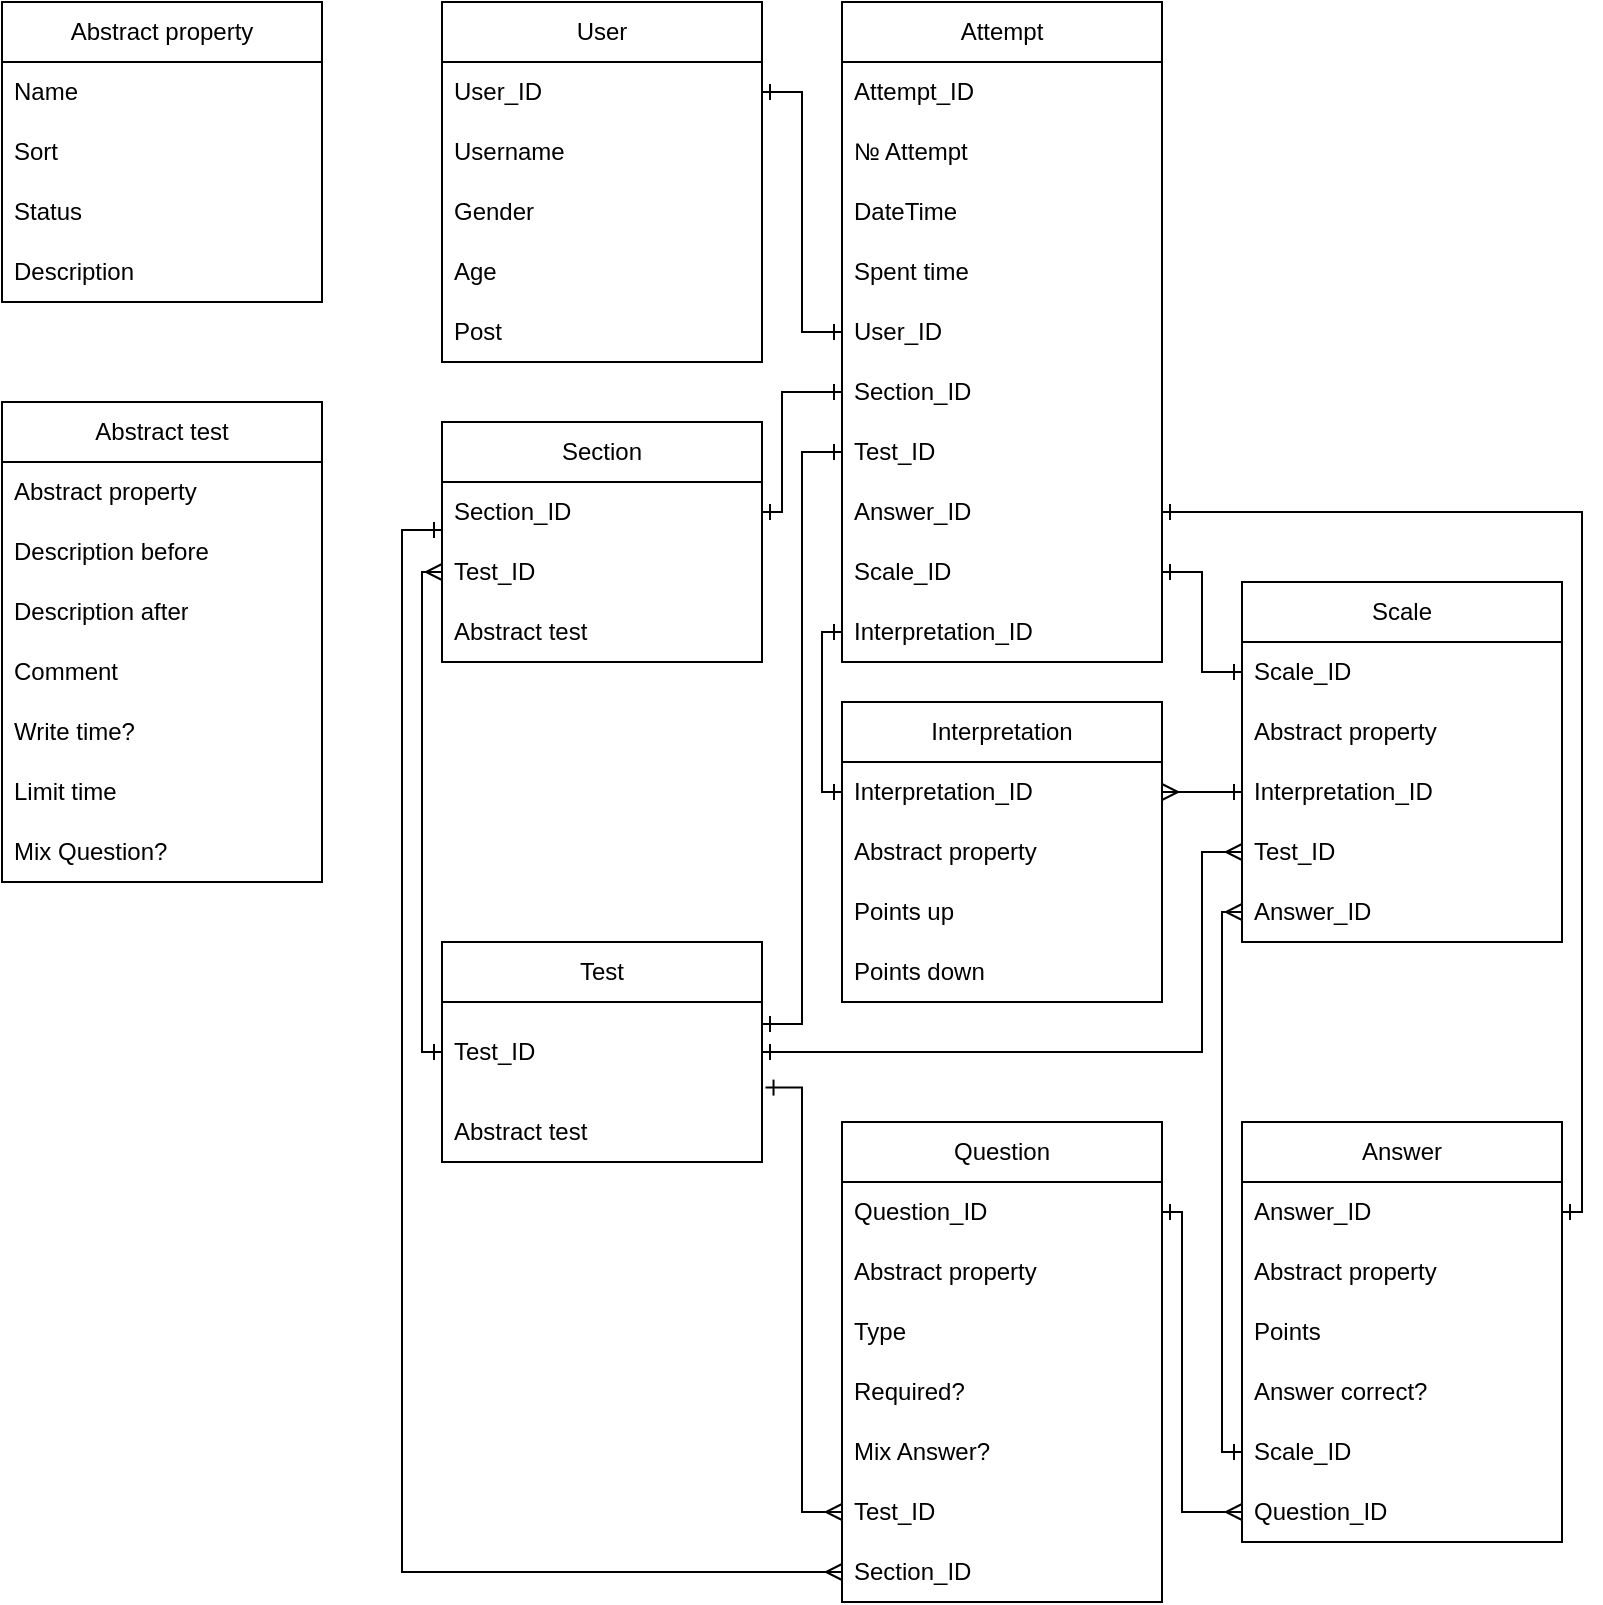 <mxfile version="21.2.1" type="github" pages="2">
  <diagram id="R2lEEEUBdFMjLlhIrx00" name="Table">
    <mxGraphModel dx="2284" dy="830" grid="1" gridSize="10" guides="1" tooltips="1" connect="1" arrows="1" fold="1" page="1" pageScale="1" pageWidth="850" pageHeight="1100" math="0" shadow="0" extFonts="Permanent Marker^https://fonts.googleapis.com/css?family=Permanent+Marker">
      <root>
        <mxCell id="0" />
        <mxCell id="1" parent="0" />
        <mxCell id="nJpt7Ybxrl2g6oV5vSuP-21" value="Abstract property" style="swimlane;fontStyle=0;childLayout=stackLayout;horizontal=1;startSize=30;horizontalStack=0;resizeParent=1;resizeParentMax=0;resizeLast=0;collapsible=1;marginBottom=0;whiteSpace=wrap;html=1;" vertex="1" parent="1">
          <mxGeometry x="-820" y="80" width="160" height="150" as="geometry">
            <mxRectangle x="240" y="10" width="60" height="30" as="alternateBounds" />
          </mxGeometry>
        </mxCell>
        <mxCell id="nJpt7Ybxrl2g6oV5vSuP-22" value="&lt;table style=&quot;border-collapse:&lt;br/&gt; collapse;width:104pt&quot; width=&quot;139&quot; cellspacing=&quot;0&quot; cellpadding=&quot;0&quot; border=&quot;0&quot;&gt;&lt;tbody&gt;&lt;tr style=&quot;height:15.0pt&quot; height=&quot;20&quot;&gt;&lt;td style=&quot;height:15.0pt;width:104pt&quot; width=&quot;139&quot; class=&quot;xl66&quot; height=&quot;20&quot;&gt;Name&lt;/td&gt;&lt;/tr&gt;&lt;/tbody&gt;&lt;/table&gt;" style="text;strokeColor=none;fillColor=none;align=left;verticalAlign=middle;spacingLeft=4;spacingRight=4;overflow=hidden;points=[[0,0.5],[1,0.5]];portConstraint=eastwest;rotatable=0;whiteSpace=wrap;html=1;" vertex="1" parent="nJpt7Ybxrl2g6oV5vSuP-21">
          <mxGeometry y="30" width="160" height="30" as="geometry" />
        </mxCell>
        <mxCell id="nJpt7Ybxrl2g6oV5vSuP-23" value="Sort" style="text;strokeColor=none;fillColor=none;align=left;verticalAlign=middle;spacingLeft=4;spacingRight=4;overflow=hidden;points=[[0,0.5],[1,0.5]];portConstraint=eastwest;rotatable=0;whiteSpace=wrap;html=1;" vertex="1" parent="nJpt7Ybxrl2g6oV5vSuP-21">
          <mxGeometry y="60" width="160" height="30" as="geometry" />
        </mxCell>
        <mxCell id="nJpt7Ybxrl2g6oV5vSuP-24" value="Status" style="text;strokeColor=none;fillColor=none;align=left;verticalAlign=middle;spacingLeft=4;spacingRight=4;overflow=hidden;points=[[0,0.5],[1,0.5]];portConstraint=eastwest;rotatable=0;whiteSpace=wrap;html=1;" vertex="1" parent="nJpt7Ybxrl2g6oV5vSuP-21">
          <mxGeometry y="90" width="160" height="30" as="geometry" />
        </mxCell>
        <mxCell id="nJpt7Ybxrl2g6oV5vSuP-25" value="Description" style="text;strokeColor=none;fillColor=none;align=left;verticalAlign=middle;spacingLeft=4;spacingRight=4;overflow=hidden;points=[[0,0.5],[1,0.5]];portConstraint=eastwest;rotatable=0;whiteSpace=wrap;html=1;" vertex="1" parent="nJpt7Ybxrl2g6oV5vSuP-21">
          <mxGeometry y="120" width="160" height="30" as="geometry" />
        </mxCell>
        <mxCell id="nJpt7Ybxrl2g6oV5vSuP-31" value="Test" style="swimlane;fontStyle=0;childLayout=stackLayout;horizontal=1;startSize=30;horizontalStack=0;resizeParent=1;resizeParentMax=0;resizeLast=0;collapsible=1;marginBottom=0;whiteSpace=wrap;html=1;" vertex="1" parent="1">
          <mxGeometry x="-600" y="550" width="160" height="110" as="geometry">
            <mxRectangle x="240" y="10" width="60" height="30" as="alternateBounds" />
          </mxGeometry>
        </mxCell>
        <mxCell id="nJpt7Ybxrl2g6oV5vSuP-32" value="Test_ID" style="text;strokeColor=none;fillColor=none;align=left;verticalAlign=middle;spacingLeft=4;spacingRight=4;overflow=hidden;points=[[0,0.5],[1,0.5]];portConstraint=eastwest;rotatable=0;whiteSpace=wrap;html=1;" vertex="1" parent="nJpt7Ybxrl2g6oV5vSuP-31">
          <mxGeometry y="30" width="160" height="50" as="geometry" />
        </mxCell>
        <mxCell id="nJpt7Ybxrl2g6oV5vSuP-33" value="Abstract test" style="text;strokeColor=none;fillColor=none;align=left;verticalAlign=middle;spacingLeft=4;spacingRight=4;overflow=hidden;points=[[0,0.5],[1,0.5]];portConstraint=eastwest;rotatable=0;whiteSpace=wrap;html=1;" vertex="1" parent="nJpt7Ybxrl2g6oV5vSuP-31">
          <mxGeometry y="80" width="160" height="30" as="geometry" />
        </mxCell>
        <mxCell id="nJpt7Ybxrl2g6oV5vSuP-36" value="Section" style="swimlane;fontStyle=0;childLayout=stackLayout;horizontal=1;startSize=30;horizontalStack=0;resizeParent=1;resizeParentMax=0;resizeLast=0;collapsible=1;marginBottom=0;whiteSpace=wrap;html=1;" vertex="1" parent="1">
          <mxGeometry x="-600" y="290" width="160" height="120" as="geometry">
            <mxRectangle x="240" y="10" width="60" height="30" as="alternateBounds" />
          </mxGeometry>
        </mxCell>
        <mxCell id="nJpt7Ybxrl2g6oV5vSuP-37" value="Section_ID" style="text;strokeColor=none;fillColor=none;align=left;verticalAlign=middle;spacingLeft=4;spacingRight=4;overflow=hidden;points=[[0,0.5],[1,0.5]];portConstraint=eastwest;rotatable=0;whiteSpace=wrap;html=1;" vertex="1" parent="nJpt7Ybxrl2g6oV5vSuP-36">
          <mxGeometry y="30" width="160" height="30" as="geometry" />
        </mxCell>
        <mxCell id="nJpt7Ybxrl2g6oV5vSuP-39" value="Test_ID" style="text;strokeColor=none;fillColor=none;align=left;verticalAlign=middle;spacingLeft=4;spacingRight=4;overflow=hidden;points=[[0,0.5],[1,0.5]];portConstraint=eastwest;rotatable=0;whiteSpace=wrap;html=1;" vertex="1" parent="nJpt7Ybxrl2g6oV5vSuP-36">
          <mxGeometry y="60" width="160" height="30" as="geometry" />
        </mxCell>
        <mxCell id="nJpt7Ybxrl2g6oV5vSuP-38" value="Abstract test" style="text;strokeColor=none;fillColor=none;align=left;verticalAlign=middle;spacingLeft=4;spacingRight=4;overflow=hidden;points=[[0,0.5],[1,0.5]];portConstraint=eastwest;rotatable=0;whiteSpace=wrap;html=1;" vertex="1" parent="nJpt7Ybxrl2g6oV5vSuP-36">
          <mxGeometry y="90" width="160" height="30" as="geometry" />
        </mxCell>
        <mxCell id="nJpt7Ybxrl2g6oV5vSuP-40" value="Question" style="swimlane;fontStyle=0;childLayout=stackLayout;horizontal=1;startSize=30;horizontalStack=0;resizeParent=1;resizeParentMax=0;resizeLast=0;collapsible=1;marginBottom=0;whiteSpace=wrap;html=1;" vertex="1" parent="1">
          <mxGeometry x="-400" y="640" width="160" height="240" as="geometry">
            <mxRectangle x="240" y="10" width="60" height="30" as="alternateBounds" />
          </mxGeometry>
        </mxCell>
        <mxCell id="nJpt7Ybxrl2g6oV5vSuP-41" value="Question_ID" style="text;strokeColor=none;fillColor=none;align=left;verticalAlign=middle;spacingLeft=4;spacingRight=4;overflow=hidden;points=[[0,0.5],[1,0.5]];portConstraint=eastwest;rotatable=0;whiteSpace=wrap;html=1;" vertex="1" parent="nJpt7Ybxrl2g6oV5vSuP-40">
          <mxGeometry y="30" width="160" height="30" as="geometry" />
        </mxCell>
        <mxCell id="nJpt7Ybxrl2g6oV5vSuP-42" value="&lt;table style=&quot;border-collapse:&lt;br/&gt; collapse;width:78pt&quot; width=&quot;104&quot; cellspacing=&quot;0&quot; cellpadding=&quot;0&quot; border=&quot;0&quot;&gt;&lt;tbody&gt;&lt;tr style=&quot;height:15.75pt&quot; height=&quot;21&quot;&gt;&lt;td style=&quot;height:15.75pt;width:78pt&quot; width=&quot;104&quot; class=&quot;xl66&quot; height=&quot;21&quot;&gt;Abstract property&lt;/td&gt;&lt;/tr&gt;&lt;/tbody&gt;&lt;/table&gt;" style="text;strokeColor=none;fillColor=none;align=left;verticalAlign=middle;spacingLeft=4;spacingRight=4;overflow=hidden;points=[[0,0.5],[1,0.5]];portConstraint=eastwest;rotatable=0;whiteSpace=wrap;html=1;" vertex="1" parent="nJpt7Ybxrl2g6oV5vSuP-40">
          <mxGeometry y="60" width="160" height="30" as="geometry" />
        </mxCell>
        <mxCell id="nJpt7Ybxrl2g6oV5vSuP-43" value="&lt;table style=&quot;border-collapse:&lt;br/&gt; collapse;width:78pt&quot; width=&quot;104&quot; cellspacing=&quot;0&quot; cellpadding=&quot;0&quot; border=&quot;0&quot;&gt;&lt;tbody&gt;&lt;tr style=&quot;height:15.0pt&quot; height=&quot;20&quot;&gt;&lt;td style=&quot;height:15.0pt;width:78pt&quot; width=&quot;104&quot; class=&quot;xl66&quot; height=&quot;20&quot;&gt;Type&lt;/td&gt;&lt;/tr&gt;&lt;/tbody&gt;&lt;/table&gt;" style="text;strokeColor=none;fillColor=none;align=left;verticalAlign=middle;spacingLeft=4;spacingRight=4;overflow=hidden;points=[[0,0.5],[1,0.5]];portConstraint=eastwest;rotatable=0;whiteSpace=wrap;html=1;" vertex="1" parent="nJpt7Ybxrl2g6oV5vSuP-40">
          <mxGeometry y="90" width="160" height="30" as="geometry" />
        </mxCell>
        <mxCell id="nJpt7Ybxrl2g6oV5vSuP-48" value="Required?" style="text;strokeColor=none;fillColor=none;align=left;verticalAlign=middle;spacingLeft=4;spacingRight=4;overflow=hidden;points=[[0,0.5],[1,0.5]];portConstraint=eastwest;rotatable=0;whiteSpace=wrap;html=1;" vertex="1" parent="nJpt7Ybxrl2g6oV5vSuP-40">
          <mxGeometry y="120" width="160" height="30" as="geometry" />
        </mxCell>
        <mxCell id="nJpt7Ybxrl2g6oV5vSuP-47" value="Mix Answer?" style="text;strokeColor=none;fillColor=none;align=left;verticalAlign=middle;spacingLeft=4;spacingRight=4;overflow=hidden;points=[[0,0.5],[1,0.5]];portConstraint=eastwest;rotatable=0;whiteSpace=wrap;html=1;" vertex="1" parent="nJpt7Ybxrl2g6oV5vSuP-40">
          <mxGeometry y="150" width="160" height="30" as="geometry" />
        </mxCell>
        <mxCell id="nJpt7Ybxrl2g6oV5vSuP-45" value="Test_ID" style="text;strokeColor=none;fillColor=none;align=left;verticalAlign=middle;spacingLeft=4;spacingRight=4;overflow=hidden;points=[[0,0.5],[1,0.5]];portConstraint=eastwest;rotatable=0;whiteSpace=wrap;html=1;" vertex="1" parent="nJpt7Ybxrl2g6oV5vSuP-40">
          <mxGeometry y="180" width="160" height="30" as="geometry" />
        </mxCell>
        <mxCell id="nJpt7Ybxrl2g6oV5vSuP-44" value="Section_ID" style="text;strokeColor=none;fillColor=none;align=left;verticalAlign=middle;spacingLeft=4;spacingRight=4;overflow=hidden;points=[[0,0.5],[1,0.5]];portConstraint=eastwest;rotatable=0;whiteSpace=wrap;html=1;" vertex="1" parent="nJpt7Ybxrl2g6oV5vSuP-40">
          <mxGeometry y="210" width="160" height="30" as="geometry" />
        </mxCell>
        <mxCell id="nJpt7Ybxrl2g6oV5vSuP-49" value="Answer" style="swimlane;fontStyle=0;childLayout=stackLayout;horizontal=1;startSize=30;horizontalStack=0;resizeParent=1;resizeParentMax=0;resizeLast=0;collapsible=1;marginBottom=0;whiteSpace=wrap;html=1;" vertex="1" parent="1">
          <mxGeometry x="-200" y="640" width="160" height="210" as="geometry">
            <mxRectangle x="240" y="10" width="60" height="30" as="alternateBounds" />
          </mxGeometry>
        </mxCell>
        <mxCell id="nJpt7Ybxrl2g6oV5vSuP-50" value="Answer_ID" style="text;strokeColor=none;fillColor=none;align=left;verticalAlign=middle;spacingLeft=4;spacingRight=4;overflow=hidden;points=[[0,0.5],[1,0.5]];portConstraint=eastwest;rotatable=0;whiteSpace=wrap;html=1;" vertex="1" parent="nJpt7Ybxrl2g6oV5vSuP-49">
          <mxGeometry y="30" width="160" height="30" as="geometry" />
        </mxCell>
        <mxCell id="nJpt7Ybxrl2g6oV5vSuP-51" value="&lt;table style=&quot;border-collapse:&lt;br/&gt; collapse;width:78pt&quot; width=&quot;104&quot; cellspacing=&quot;0&quot; cellpadding=&quot;0&quot; border=&quot;0&quot;&gt;&lt;tbody&gt;&lt;tr style=&quot;height:15.75pt&quot; height=&quot;21&quot;&gt;&lt;td style=&quot;height:15.75pt;width:78pt&quot; width=&quot;104&quot; class=&quot;xl66&quot; height=&quot;21&quot;&gt;Abstract property&lt;/td&gt;&lt;/tr&gt;&lt;/tbody&gt;&lt;/table&gt;" style="text;strokeColor=none;fillColor=none;align=left;verticalAlign=middle;spacingLeft=4;spacingRight=4;overflow=hidden;points=[[0,0.5],[1,0.5]];portConstraint=eastwest;rotatable=0;whiteSpace=wrap;html=1;" vertex="1" parent="nJpt7Ybxrl2g6oV5vSuP-49">
          <mxGeometry y="60" width="160" height="30" as="geometry" />
        </mxCell>
        <mxCell id="nJpt7Ybxrl2g6oV5vSuP-52" value="Points" style="text;strokeColor=none;fillColor=none;align=left;verticalAlign=middle;spacingLeft=4;spacingRight=4;overflow=hidden;points=[[0,0.5],[1,0.5]];portConstraint=eastwest;rotatable=0;whiteSpace=wrap;html=1;" vertex="1" parent="nJpt7Ybxrl2g6oV5vSuP-49">
          <mxGeometry y="90" width="160" height="30" as="geometry" />
        </mxCell>
        <mxCell id="nJpt7Ybxrl2g6oV5vSuP-53" value="Answer correct?" style="text;strokeColor=none;fillColor=none;align=left;verticalAlign=middle;spacingLeft=4;spacingRight=4;overflow=hidden;points=[[0,0.5],[1,0.5]];portConstraint=eastwest;rotatable=0;whiteSpace=wrap;html=1;" vertex="1" parent="nJpt7Ybxrl2g6oV5vSuP-49">
          <mxGeometry y="120" width="160" height="30" as="geometry" />
        </mxCell>
        <mxCell id="nJpt7Ybxrl2g6oV5vSuP-110" value="Scale_ID" style="text;strokeColor=none;fillColor=none;align=left;verticalAlign=middle;spacingLeft=4;spacingRight=4;overflow=hidden;points=[[0,0.5],[1,0.5]];portConstraint=eastwest;rotatable=0;whiteSpace=wrap;html=1;" vertex="1" parent="nJpt7Ybxrl2g6oV5vSuP-49">
          <mxGeometry y="150" width="160" height="30" as="geometry" />
        </mxCell>
        <mxCell id="nJpt7Ybxrl2g6oV5vSuP-54" value="Question_ID" style="text;strokeColor=none;fillColor=none;align=left;verticalAlign=middle;spacingLeft=4;spacingRight=4;overflow=hidden;points=[[0,0.5],[1,0.5]];portConstraint=eastwest;rotatable=0;whiteSpace=wrap;html=1;" vertex="1" parent="nJpt7Ybxrl2g6oV5vSuP-49">
          <mxGeometry y="180" width="160" height="30" as="geometry" />
        </mxCell>
        <mxCell id="nJpt7Ybxrl2g6oV5vSuP-57" value="Scale" style="swimlane;fontStyle=0;childLayout=stackLayout;horizontal=1;startSize=30;horizontalStack=0;resizeParent=1;resizeParentMax=0;resizeLast=0;collapsible=1;marginBottom=0;whiteSpace=wrap;html=1;" vertex="1" parent="1">
          <mxGeometry x="-200" y="370" width="160" height="180" as="geometry">
            <mxRectangle x="240" y="10" width="60" height="30" as="alternateBounds" />
          </mxGeometry>
        </mxCell>
        <mxCell id="nJpt7Ybxrl2g6oV5vSuP-58" value="Scale_ID" style="text;strokeColor=none;fillColor=none;align=left;verticalAlign=middle;spacingLeft=4;spacingRight=4;overflow=hidden;points=[[0,0.5],[1,0.5]];portConstraint=eastwest;rotatable=0;whiteSpace=wrap;html=1;" vertex="1" parent="nJpt7Ybxrl2g6oV5vSuP-57">
          <mxGeometry y="30" width="160" height="30" as="geometry" />
        </mxCell>
        <mxCell id="nJpt7Ybxrl2g6oV5vSuP-59" value="&lt;table style=&quot;border-collapse:&lt;br/&gt; collapse;width:78pt&quot; width=&quot;104&quot; cellspacing=&quot;0&quot; cellpadding=&quot;0&quot; border=&quot;0&quot;&gt;&lt;tbody&gt;&lt;tr style=&quot;height:15.75pt&quot; height=&quot;21&quot;&gt;&lt;td style=&quot;height:15.75pt;width:78pt&quot; width=&quot;104&quot; class=&quot;xl66&quot; height=&quot;21&quot;&gt;Abstract property&lt;/td&gt;&lt;/tr&gt;&lt;/tbody&gt;&lt;/table&gt;" style="text;strokeColor=none;fillColor=none;align=left;verticalAlign=middle;spacingLeft=4;spacingRight=4;overflow=hidden;points=[[0,0.5],[1,0.5]];portConstraint=eastwest;rotatable=0;whiteSpace=wrap;html=1;" vertex="1" parent="nJpt7Ybxrl2g6oV5vSuP-57">
          <mxGeometry y="60" width="160" height="30" as="geometry" />
        </mxCell>
        <mxCell id="nJpt7Ybxrl2g6oV5vSuP-60" value="Interpretation_ID" style="text;strokeColor=none;fillColor=none;align=left;verticalAlign=middle;spacingLeft=4;spacingRight=4;overflow=hidden;points=[[0,0.5],[1,0.5]];portConstraint=eastwest;rotatable=0;whiteSpace=wrap;html=1;" vertex="1" parent="nJpt7Ybxrl2g6oV5vSuP-57">
          <mxGeometry y="90" width="160" height="30" as="geometry" />
        </mxCell>
        <mxCell id="nJpt7Ybxrl2g6oV5vSuP-61" value="Test_ID" style="text;strokeColor=none;fillColor=none;align=left;verticalAlign=middle;spacingLeft=4;spacingRight=4;overflow=hidden;points=[[0,0.5],[1,0.5]];portConstraint=eastwest;rotatable=0;whiteSpace=wrap;html=1;" vertex="1" parent="nJpt7Ybxrl2g6oV5vSuP-57">
          <mxGeometry y="120" width="160" height="30" as="geometry" />
        </mxCell>
        <mxCell id="nJpt7Ybxrl2g6oV5vSuP-62" value="Answer_ID" style="text;strokeColor=none;fillColor=none;align=left;verticalAlign=middle;spacingLeft=4;spacingRight=4;overflow=hidden;points=[[0,0.5],[1,0.5]];portConstraint=eastwest;rotatable=0;whiteSpace=wrap;html=1;" vertex="1" parent="nJpt7Ybxrl2g6oV5vSuP-57">
          <mxGeometry y="150" width="160" height="30" as="geometry" />
        </mxCell>
        <mxCell id="nJpt7Ybxrl2g6oV5vSuP-63" value="Interpretation" style="swimlane;fontStyle=0;childLayout=stackLayout;horizontal=1;startSize=30;horizontalStack=0;resizeParent=1;resizeParentMax=0;resizeLast=0;collapsible=1;marginBottom=0;whiteSpace=wrap;html=1;" vertex="1" parent="1">
          <mxGeometry x="-400" y="430" width="160" height="150" as="geometry">
            <mxRectangle x="240" y="10" width="60" height="30" as="alternateBounds" />
          </mxGeometry>
        </mxCell>
        <mxCell id="nJpt7Ybxrl2g6oV5vSuP-64" value="Interpretation_ID" style="text;strokeColor=none;fillColor=none;align=left;verticalAlign=middle;spacingLeft=4;spacingRight=4;overflow=hidden;points=[[0,0.5],[1,0.5]];portConstraint=eastwest;rotatable=0;whiteSpace=wrap;html=1;" vertex="1" parent="nJpt7Ybxrl2g6oV5vSuP-63">
          <mxGeometry y="30" width="160" height="30" as="geometry" />
        </mxCell>
        <mxCell id="nJpt7Ybxrl2g6oV5vSuP-65" value="&lt;table style=&quot;border-collapse:&lt;br/&gt; collapse;width:78pt&quot; width=&quot;104&quot; cellspacing=&quot;0&quot; cellpadding=&quot;0&quot; border=&quot;0&quot;&gt;&lt;tbody&gt;&lt;tr style=&quot;height:15.75pt&quot; height=&quot;21&quot;&gt;&lt;td style=&quot;height:15.75pt;width:78pt&quot; width=&quot;104&quot; class=&quot;xl66&quot; height=&quot;21&quot;&gt;Abstract property&lt;/td&gt;&lt;/tr&gt;&lt;/tbody&gt;&lt;/table&gt;" style="text;strokeColor=none;fillColor=none;align=left;verticalAlign=middle;spacingLeft=4;spacingRight=4;overflow=hidden;points=[[0,0.5],[1,0.5]];portConstraint=eastwest;rotatable=0;whiteSpace=wrap;html=1;" vertex="1" parent="nJpt7Ybxrl2g6oV5vSuP-63">
          <mxGeometry y="60" width="160" height="30" as="geometry" />
        </mxCell>
        <mxCell id="nJpt7Ybxrl2g6oV5vSuP-66" value="Points up" style="text;strokeColor=none;fillColor=none;align=left;verticalAlign=middle;spacingLeft=4;spacingRight=4;overflow=hidden;points=[[0,0.5],[1,0.5]];portConstraint=eastwest;rotatable=0;whiteSpace=wrap;html=1;" vertex="1" parent="nJpt7Ybxrl2g6oV5vSuP-63">
          <mxGeometry y="90" width="160" height="30" as="geometry" />
        </mxCell>
        <mxCell id="nJpt7Ybxrl2g6oV5vSuP-67" value="Points down" style="text;strokeColor=none;fillColor=none;align=left;verticalAlign=middle;spacingLeft=4;spacingRight=4;overflow=hidden;points=[[0,0.5],[1,0.5]];portConstraint=eastwest;rotatable=0;whiteSpace=wrap;html=1;" vertex="1" parent="nJpt7Ybxrl2g6oV5vSuP-63">
          <mxGeometry y="120" width="160" height="30" as="geometry" />
        </mxCell>
        <mxCell id="nJpt7Ybxrl2g6oV5vSuP-71" value="Attempt" style="swimlane;fontStyle=0;childLayout=stackLayout;horizontal=1;startSize=30;horizontalStack=0;resizeParent=1;resizeParentMax=0;resizeLast=0;collapsible=1;marginBottom=0;whiteSpace=wrap;html=1;" vertex="1" parent="1">
          <mxGeometry x="-400" y="80" width="160" height="330" as="geometry">
            <mxRectangle x="240" y="10" width="60" height="30" as="alternateBounds" />
          </mxGeometry>
        </mxCell>
        <mxCell id="nJpt7Ybxrl2g6oV5vSuP-72" value="&lt;table style=&quot;border-collapse:&lt;br/&gt; collapse;width:80pt&quot; width=&quot;106&quot; cellspacing=&quot;0&quot; cellpadding=&quot;0&quot; border=&quot;0&quot;&gt;&lt;tbody&gt;&lt;tr style=&quot;height:15.0pt&quot; height=&quot;20&quot;&gt;&lt;td style=&quot;height:15.0pt;width:80pt&quot; width=&quot;106&quot; class=&quot;xl66&quot; height=&quot;20&quot;&gt;Attempt_ID&lt;/td&gt;&lt;/tr&gt;&lt;/tbody&gt;&lt;/table&gt;" style="text;strokeColor=none;fillColor=none;align=left;verticalAlign=middle;spacingLeft=4;spacingRight=4;overflow=hidden;points=[[0,0.5],[1,0.5]];portConstraint=eastwest;rotatable=0;whiteSpace=wrap;html=1;" vertex="1" parent="nJpt7Ybxrl2g6oV5vSuP-71">
          <mxGeometry y="30" width="160" height="30" as="geometry" />
        </mxCell>
        <mxCell id="nJpt7Ybxrl2g6oV5vSuP-73" value="&lt;table style=&quot;border-collapse:&lt;br/&gt; collapse;width:78pt&quot; width=&quot;104&quot; cellspacing=&quot;0&quot; cellpadding=&quot;0&quot; border=&quot;0&quot;&gt;&lt;tbody&gt;&lt;tr style=&quot;height:15.75pt&quot; height=&quot;21&quot;&gt;&lt;td style=&quot;height:15.75pt;width:78pt&quot; width=&quot;104&quot; class=&quot;xl66&quot; height=&quot;21&quot;&gt;№ Attempt&lt;/td&gt;&lt;/tr&gt;&lt;/tbody&gt;&lt;/table&gt;" style="text;strokeColor=none;fillColor=none;align=left;verticalAlign=middle;spacingLeft=4;spacingRight=4;overflow=hidden;points=[[0,0.5],[1,0.5]];portConstraint=eastwest;rotatable=0;whiteSpace=wrap;html=1;" vertex="1" parent="nJpt7Ybxrl2g6oV5vSuP-71">
          <mxGeometry y="60" width="160" height="30" as="geometry" />
        </mxCell>
        <mxCell id="nJpt7Ybxrl2g6oV5vSuP-74" value="DateTime" style="text;strokeColor=none;fillColor=none;align=left;verticalAlign=middle;spacingLeft=4;spacingRight=4;overflow=hidden;points=[[0,0.5],[1,0.5]];portConstraint=eastwest;rotatable=0;whiteSpace=wrap;html=1;" vertex="1" parent="nJpt7Ybxrl2g6oV5vSuP-71">
          <mxGeometry y="90" width="160" height="30" as="geometry" />
        </mxCell>
        <mxCell id="nJpt7Ybxrl2g6oV5vSuP-75" value="Spent time" style="text;strokeColor=none;fillColor=none;align=left;verticalAlign=middle;spacingLeft=4;spacingRight=4;overflow=hidden;points=[[0,0.5],[1,0.5]];portConstraint=eastwest;rotatable=0;whiteSpace=wrap;html=1;" vertex="1" parent="nJpt7Ybxrl2g6oV5vSuP-71">
          <mxGeometry y="120" width="160" height="30" as="geometry" />
        </mxCell>
        <mxCell id="nJpt7Ybxrl2g6oV5vSuP-76" value="User_ID" style="text;strokeColor=none;fillColor=none;align=left;verticalAlign=middle;spacingLeft=4;spacingRight=4;overflow=hidden;points=[[0,0.5],[1,0.5]];portConstraint=eastwest;rotatable=0;whiteSpace=wrap;html=1;" vertex="1" parent="nJpt7Ybxrl2g6oV5vSuP-71">
          <mxGeometry y="150" width="160" height="30" as="geometry" />
        </mxCell>
        <mxCell id="nJpt7Ybxrl2g6oV5vSuP-78" value="Section_ID" style="text;strokeColor=none;fillColor=none;align=left;verticalAlign=middle;spacingLeft=4;spacingRight=4;overflow=hidden;points=[[0,0.5],[1,0.5]];portConstraint=eastwest;rotatable=0;whiteSpace=wrap;html=1;" vertex="1" parent="nJpt7Ybxrl2g6oV5vSuP-71">
          <mxGeometry y="180" width="160" height="30" as="geometry" />
        </mxCell>
        <mxCell id="nJpt7Ybxrl2g6oV5vSuP-77" value="Test_ID" style="text;strokeColor=none;fillColor=none;align=left;verticalAlign=middle;spacingLeft=4;spacingRight=4;overflow=hidden;points=[[0,0.5],[1,0.5]];portConstraint=eastwest;rotatable=0;whiteSpace=wrap;html=1;" vertex="1" parent="nJpt7Ybxrl2g6oV5vSuP-71">
          <mxGeometry y="210" width="160" height="30" as="geometry" />
        </mxCell>
        <mxCell id="nJpt7Ybxrl2g6oV5vSuP-79" value="Answer_ID" style="text;strokeColor=none;fillColor=none;align=left;verticalAlign=middle;spacingLeft=4;spacingRight=4;overflow=hidden;points=[[0,0.5],[1,0.5]];portConstraint=eastwest;rotatable=0;whiteSpace=wrap;html=1;" vertex="1" parent="nJpt7Ybxrl2g6oV5vSuP-71">
          <mxGeometry y="240" width="160" height="30" as="geometry" />
        </mxCell>
        <mxCell id="nJpt7Ybxrl2g6oV5vSuP-81" value="Scale_ID" style="text;strokeColor=none;fillColor=none;align=left;verticalAlign=middle;spacingLeft=4;spacingRight=4;overflow=hidden;points=[[0,0.5],[1,0.5]];portConstraint=eastwest;rotatable=0;whiteSpace=wrap;html=1;" vertex="1" parent="nJpt7Ybxrl2g6oV5vSuP-71">
          <mxGeometry y="270" width="160" height="30" as="geometry" />
        </mxCell>
        <mxCell id="nJpt7Ybxrl2g6oV5vSuP-80" value="Interpretation_ID" style="text;strokeColor=none;fillColor=none;align=left;verticalAlign=middle;spacingLeft=4;spacingRight=4;overflow=hidden;points=[[0,0.5],[1,0.5]];portConstraint=eastwest;rotatable=0;whiteSpace=wrap;html=1;" vertex="1" parent="nJpt7Ybxrl2g6oV5vSuP-71">
          <mxGeometry y="300" width="160" height="30" as="geometry" />
        </mxCell>
        <mxCell id="nJpt7Ybxrl2g6oV5vSuP-82" value="User" style="swimlane;fontStyle=0;childLayout=stackLayout;horizontal=1;startSize=30;horizontalStack=0;resizeParent=1;resizeParentMax=0;resizeLast=0;collapsible=1;marginBottom=0;whiteSpace=wrap;html=1;" vertex="1" parent="1">
          <mxGeometry x="-600" y="80" width="160" height="180" as="geometry">
            <mxRectangle x="240" y="10" width="60" height="30" as="alternateBounds" />
          </mxGeometry>
        </mxCell>
        <mxCell id="nJpt7Ybxrl2g6oV5vSuP-114" value="User_ID" style="text;strokeColor=none;fillColor=none;align=left;verticalAlign=middle;spacingLeft=4;spacingRight=4;overflow=hidden;points=[[0,0.5],[1,0.5]];portConstraint=eastwest;rotatable=0;whiteSpace=wrap;html=1;" vertex="1" parent="nJpt7Ybxrl2g6oV5vSuP-82">
          <mxGeometry y="30" width="160" height="30" as="geometry" />
        </mxCell>
        <mxCell id="nJpt7Ybxrl2g6oV5vSuP-84" value="Username" style="text;strokeColor=none;fillColor=none;align=left;verticalAlign=middle;spacingLeft=4;spacingRight=4;overflow=hidden;points=[[0,0.5],[1,0.5]];portConstraint=eastwest;rotatable=0;whiteSpace=wrap;html=1;" vertex="1" parent="nJpt7Ybxrl2g6oV5vSuP-82">
          <mxGeometry y="60" width="160" height="30" as="geometry" />
        </mxCell>
        <mxCell id="nJpt7Ybxrl2g6oV5vSuP-111" value="Gender" style="text;strokeColor=none;fillColor=none;align=left;verticalAlign=middle;spacingLeft=4;spacingRight=4;overflow=hidden;points=[[0,0.5],[1,0.5]];portConstraint=eastwest;rotatable=0;whiteSpace=wrap;html=1;" vertex="1" parent="nJpt7Ybxrl2g6oV5vSuP-82">
          <mxGeometry y="90" width="160" height="30" as="geometry" />
        </mxCell>
        <mxCell id="nJpt7Ybxrl2g6oV5vSuP-112" value="Age" style="text;strokeColor=none;fillColor=none;align=left;verticalAlign=middle;spacingLeft=4;spacingRight=4;overflow=hidden;points=[[0,0.5],[1,0.5]];portConstraint=eastwest;rotatable=0;whiteSpace=wrap;html=1;" vertex="1" parent="nJpt7Ybxrl2g6oV5vSuP-82">
          <mxGeometry y="120" width="160" height="30" as="geometry" />
        </mxCell>
        <mxCell id="nJpt7Ybxrl2g6oV5vSuP-113" value="Post" style="text;strokeColor=none;fillColor=none;align=left;verticalAlign=middle;spacingLeft=4;spacingRight=4;overflow=hidden;points=[[0,0.5],[1,0.5]];portConstraint=eastwest;rotatable=0;whiteSpace=wrap;html=1;" vertex="1" parent="nJpt7Ybxrl2g6oV5vSuP-82">
          <mxGeometry y="150" width="160" height="30" as="geometry" />
        </mxCell>
        <mxCell id="nJpt7Ybxrl2g6oV5vSuP-89" value="" style="edgeStyle=orthogonalEdgeStyle;fontSize=12;html=1;endArrow=ERmany;rounded=0;startArrow=ERone;startFill=0;entryX=0;entryY=0.5;entryDx=0;entryDy=0;exitX=1.011;exitY=0.856;exitDx=0;exitDy=0;exitPerimeter=0;" edge="1" parent="1" source="nJpt7Ybxrl2g6oV5vSuP-32" target="nJpt7Ybxrl2g6oV5vSuP-45">
          <mxGeometry width="100" height="100" relative="1" as="geometry">
            <mxPoint x="-730" y="630" as="sourcePoint" />
            <mxPoint y="310" as="targetPoint" />
            <Array as="points">
              <mxPoint x="-420" y="623" />
              <mxPoint x="-420" y="835" />
            </Array>
          </mxGeometry>
        </mxCell>
        <mxCell id="nJpt7Ybxrl2g6oV5vSuP-90" value="" style="edgeStyle=elbowEdgeStyle;fontSize=12;html=1;endArrow=ERmany;rounded=0;entryX=0;entryY=0.5;entryDx=0;entryDy=0;startArrow=ERone;startFill=0;exitX=0;exitY=0.8;exitDx=0;exitDy=0;exitPerimeter=0;" edge="1" parent="1" source="nJpt7Ybxrl2g6oV5vSuP-37" target="nJpt7Ybxrl2g6oV5vSuP-44">
          <mxGeometry width="100" height="100" relative="1" as="geometry">
            <mxPoint x="-880" y="335" as="sourcePoint" />
            <mxPoint x="-120" y="265" as="targetPoint" />
            <Array as="points">
              <mxPoint x="-620" y="600" />
            </Array>
          </mxGeometry>
        </mxCell>
        <mxCell id="nJpt7Ybxrl2g6oV5vSuP-93" value="" style="edgeStyle=elbowEdgeStyle;fontSize=12;html=1;endArrow=ERmany;rounded=0;startArrow=ERone;startFill=0;" edge="1" parent="1" source="nJpt7Ybxrl2g6oV5vSuP-32" target="nJpt7Ybxrl2g6oV5vSuP-61">
          <mxGeometry width="100" height="100" relative="1" as="geometry">
            <mxPoint x="-450" y="605" as="sourcePoint" />
            <mxPoint x="-200" y="440" as="targetPoint" />
            <Array as="points">
              <mxPoint x="-220" y="550" />
              <mxPoint x="-470" y="620" />
              <mxPoint x="-60" y="620" />
              <mxPoint x="-60" y="630" />
              <mxPoint x="-640" y="620" />
            </Array>
          </mxGeometry>
        </mxCell>
        <mxCell id="nJpt7Ybxrl2g6oV5vSuP-95" value="" style="edgeStyle=elbowEdgeStyle;fontSize=12;html=1;endArrow=ERmany;rounded=0;startArrow=ERone;startFill=0;exitX=0;exitY=0.5;exitDx=0;exitDy=0;entryX=0;entryY=0.5;entryDx=0;entryDy=0;" edge="1" parent="1" source="nJpt7Ybxrl2g6oV5vSuP-110" target="nJpt7Ybxrl2g6oV5vSuP-62">
          <mxGeometry width="100" height="100" relative="1" as="geometry">
            <mxPoint x="-370" y="135" as="sourcePoint" />
            <mxPoint x="-200" y="495" as="targetPoint" />
            <Array as="points">
              <mxPoint x="-210" y="650" />
              <mxPoint x="-210" y="640" />
              <mxPoint x="60" y="640" />
            </Array>
          </mxGeometry>
        </mxCell>
        <mxCell id="nJpt7Ybxrl2g6oV5vSuP-96" value="" style="edgeStyle=elbowEdgeStyle;fontSize=12;html=1;endArrow=ERmany;rounded=0;entryX=0;entryY=0.5;entryDx=0;entryDy=0;startArrow=ERone;startFill=0;exitX=1;exitY=0.5;exitDx=0;exitDy=0;" edge="1" parent="1" source="nJpt7Ybxrl2g6oV5vSuP-41" target="nJpt7Ybxrl2g6oV5vSuP-54">
          <mxGeometry width="100" height="100" relative="1" as="geometry">
            <mxPoint x="70" y="135" as="sourcePoint" />
            <mxPoint x="30" y="535" as="targetPoint" />
            <Array as="points">
              <mxPoint x="-230" y="730" />
            </Array>
          </mxGeometry>
        </mxCell>
        <mxCell id="nJpt7Ybxrl2g6oV5vSuP-97" value="" style="edgeStyle=orthogonalEdgeStyle;fontSize=12;html=1;endArrow=ERone;rounded=0;startArrow=ERmany;startFill=0;entryX=0;entryY=0.5;entryDx=0;entryDy=0;endFill=0;exitX=1;exitY=0.5;exitDx=0;exitDy=0;" edge="1" parent="1" source="nJpt7Ybxrl2g6oV5vSuP-64" target="nJpt7Ybxrl2g6oV5vSuP-60">
          <mxGeometry width="100" height="100" relative="1" as="geometry">
            <mxPoint x="150" y="490" as="sourcePoint" />
            <mxPoint x="-70" y="430" as="targetPoint" />
            <Array as="points">
              <mxPoint x="-210" y="475" />
              <mxPoint x="-210" y="475" />
            </Array>
          </mxGeometry>
        </mxCell>
        <mxCell id="nJpt7Ybxrl2g6oV5vSuP-98" value="" style="edgeStyle=elbowEdgeStyle;fontSize=12;html=1;endArrow=ERmany;rounded=0;startArrow=ERone;startFill=0;exitX=0;exitY=0.5;exitDx=0;exitDy=0;entryX=0;entryY=0.5;entryDx=0;entryDy=0;" edge="1" parent="1" source="nJpt7Ybxrl2g6oV5vSuP-32" target="nJpt7Ybxrl2g6oV5vSuP-39">
          <mxGeometry width="100" height="100" relative="1" as="geometry">
            <mxPoint x="-610" y="120" as="sourcePoint" />
            <mxPoint x="-690" y="180" as="targetPoint" />
            <Array as="points">
              <mxPoint x="-610" y="480" />
              <mxPoint x="-530" y="280" />
            </Array>
          </mxGeometry>
        </mxCell>
        <mxCell id="nJpt7Ybxrl2g6oV5vSuP-99" value="" style="edgeStyle=elbowEdgeStyle;fontSize=12;html=1;endArrow=ERone;rounded=0;startArrow=ERone;startFill=0;endFill=0;entryX=1;entryY=0.5;entryDx=0;entryDy=0;" edge="1" parent="1" source="nJpt7Ybxrl2g6oV5vSuP-76" target="nJpt7Ybxrl2g6oV5vSuP-114">
          <mxGeometry width="100" height="100" relative="1" as="geometry">
            <mxPoint x="-570" y="345" as="sourcePoint" />
            <mxPoint x="-450" y="595" as="targetPoint" />
          </mxGeometry>
        </mxCell>
        <mxCell id="nJpt7Ybxrl2g6oV5vSuP-100" value="" style="edgeStyle=elbowEdgeStyle;fontSize=12;html=1;endArrow=ERone;rounded=0;startArrow=ERone;startFill=0;endFill=0;exitX=0;exitY=0.5;exitDx=0;exitDy=0;entryX=1;entryY=0.22;entryDx=0;entryDy=0;entryPerimeter=0;" edge="1" parent="1" source="nJpt7Ybxrl2g6oV5vSuP-77" target="nJpt7Ybxrl2g6oV5vSuP-32">
          <mxGeometry width="100" height="100" relative="1" as="geometry">
            <mxPoint x="-570" y="615" as="sourcePoint" />
            <mxPoint x="-730" y="610" as="targetPoint" />
            <Array as="points">
              <mxPoint x="-420" y="450" />
              <mxPoint x="-710" y="610" />
              <mxPoint x="-670" y="420" />
            </Array>
          </mxGeometry>
        </mxCell>
        <mxCell id="nJpt7Ybxrl2g6oV5vSuP-101" value="" style="edgeStyle=elbowEdgeStyle;fontSize=12;html=1;endArrow=ERone;rounded=0;startArrow=ERone;startFill=0;endFill=0;exitX=0;exitY=0.5;exitDx=0;exitDy=0;" edge="1" parent="1" source="nJpt7Ybxrl2g6oV5vSuP-78" target="nJpt7Ybxrl2g6oV5vSuP-37">
          <mxGeometry width="100" height="100" relative="1" as="geometry">
            <mxPoint x="-570" y="615" as="sourcePoint" />
            <mxPoint x="-440" y="335" as="targetPoint" />
            <Array as="points">
              <mxPoint x="-430" y="310" />
            </Array>
          </mxGeometry>
        </mxCell>
        <mxCell id="nJpt7Ybxrl2g6oV5vSuP-102" value="" style="edgeStyle=orthogonalEdgeStyle;fontSize=12;html=1;endArrow=ERone;rounded=0;startArrow=ERone;startFill=0;endFill=0;exitX=1;exitY=0.5;exitDx=0;exitDy=0;entryX=1;entryY=0.5;entryDx=0;entryDy=0;" edge="1" parent="1" source="nJpt7Ybxrl2g6oV5vSuP-79" target="nJpt7Ybxrl2g6oV5vSuP-50">
          <mxGeometry width="100" height="100" relative="1" as="geometry">
            <mxPoint x="-570" y="615" as="sourcePoint" />
            <mxPoint x="100" y="760" as="targetPoint" />
            <Array as="points">
              <mxPoint x="-30" y="335" />
              <mxPoint x="-30" y="685" />
            </Array>
          </mxGeometry>
        </mxCell>
        <mxCell id="nJpt7Ybxrl2g6oV5vSuP-103" value="" style="edgeStyle=elbowEdgeStyle;fontSize=12;html=1;endArrow=ERone;rounded=0;entryX=0;entryY=0.5;entryDx=0;entryDy=0;startArrow=ERone;startFill=0;endFill=0;" edge="1" parent="1" source="nJpt7Ybxrl2g6oV5vSuP-81" target="nJpt7Ybxrl2g6oV5vSuP-58">
          <mxGeometry width="100" height="100" relative="1" as="geometry">
            <mxPoint x="-440" y="265" as="sourcePoint" />
            <mxPoint x="-170" y="415" as="targetPoint" />
            <Array as="points">
              <mxPoint x="-220" y="390" />
              <mxPoint x="-110" y="440" />
              <mxPoint x="-180" y="400" />
              <mxPoint x="-520" y="450" />
              <mxPoint x="-200" y="470" />
              <mxPoint x="-220" y="560" />
            </Array>
          </mxGeometry>
        </mxCell>
        <mxCell id="nJpt7Ybxrl2g6oV5vSuP-7" value="Abstract test" style="swimlane;fontStyle=0;childLayout=stackLayout;horizontal=1;startSize=30;horizontalStack=0;resizeParent=1;resizeParentMax=0;resizeLast=0;collapsible=1;marginBottom=0;whiteSpace=wrap;html=1;" vertex="1" parent="1">
          <mxGeometry x="-820" y="280" width="160" height="240" as="geometry">
            <mxRectangle x="240" y="10" width="60" height="30" as="alternateBounds" />
          </mxGeometry>
        </mxCell>
        <mxCell id="nJpt7Ybxrl2g6oV5vSuP-8" value="&lt;table style=&quot;border-collapse:&lt;br/&gt; collapse;width:104pt&quot; width=&quot;139&quot; cellspacing=&quot;0&quot; cellpadding=&quot;0&quot; border=&quot;0&quot;&gt;&lt;tbody&gt;&lt;tr style=&quot;height:15.0pt&quot; height=&quot;20&quot;&gt;&lt;td style=&quot;height:15.0pt;width:104pt&quot; width=&quot;139&quot; class=&quot;xl66&quot; height=&quot;20&quot;&gt;Abstract property&lt;/td&gt;&lt;/tr&gt;&lt;/tbody&gt;&lt;/table&gt;" style="text;strokeColor=none;fillColor=none;align=left;verticalAlign=middle;spacingLeft=4;spacingRight=4;overflow=hidden;points=[[0,0.5],[1,0.5]];portConstraint=eastwest;rotatable=0;whiteSpace=wrap;html=1;" vertex="1" parent="nJpt7Ybxrl2g6oV5vSuP-7">
          <mxGeometry y="30" width="160" height="30" as="geometry" />
        </mxCell>
        <mxCell id="nJpt7Ybxrl2g6oV5vSuP-9" value="Description before" style="text;strokeColor=none;fillColor=none;align=left;verticalAlign=middle;spacingLeft=4;spacingRight=4;overflow=hidden;points=[[0,0.5],[1,0.5]];portConstraint=eastwest;rotatable=0;whiteSpace=wrap;html=1;" vertex="1" parent="nJpt7Ybxrl2g6oV5vSuP-7">
          <mxGeometry y="60" width="160" height="30" as="geometry" />
        </mxCell>
        <mxCell id="nJpt7Ybxrl2g6oV5vSuP-10" value="Description after" style="text;strokeColor=none;fillColor=none;align=left;verticalAlign=middle;spacingLeft=4;spacingRight=4;overflow=hidden;points=[[0,0.5],[1,0.5]];portConstraint=eastwest;rotatable=0;whiteSpace=wrap;html=1;" vertex="1" parent="nJpt7Ybxrl2g6oV5vSuP-7">
          <mxGeometry y="90" width="160" height="30" as="geometry" />
        </mxCell>
        <mxCell id="nJpt7Ybxrl2g6oV5vSuP-14" value="Comment" style="text;strokeColor=none;fillColor=none;align=left;verticalAlign=middle;spacingLeft=4;spacingRight=4;overflow=hidden;points=[[0,0.5],[1,0.5]];portConstraint=eastwest;rotatable=0;whiteSpace=wrap;html=1;" vertex="1" parent="nJpt7Ybxrl2g6oV5vSuP-7">
          <mxGeometry y="120" width="160" height="30" as="geometry" />
        </mxCell>
        <mxCell id="nJpt7Ybxrl2g6oV5vSuP-15" value="&lt;table style=&quot;border-collapse:&lt;br/&gt; collapse;width:104pt&quot; width=&quot;139&quot; cellspacing=&quot;0&quot; cellpadding=&quot;0&quot; border=&quot;0&quot;&gt;&lt;tbody&gt;&lt;tr style=&quot;height:15.75pt&quot; height=&quot;21&quot;&gt;&lt;td style=&quot;height:15.75pt;width:104pt&quot; width=&quot;139&quot; class=&quot;xl66&quot; height=&quot;21&quot;&gt;Write time?&lt;/td&gt;&lt;/tr&gt;&lt;/tbody&gt;&lt;/table&gt;" style="text;strokeColor=none;fillColor=none;align=left;verticalAlign=middle;spacingLeft=4;spacingRight=4;overflow=hidden;points=[[0,0.5],[1,0.5]];portConstraint=eastwest;rotatable=0;whiteSpace=wrap;html=1;" vertex="1" parent="nJpt7Ybxrl2g6oV5vSuP-7">
          <mxGeometry y="150" width="160" height="30" as="geometry" />
        </mxCell>
        <mxCell id="nJpt7Ybxrl2g6oV5vSuP-16" value="&lt;table style=&quot;border-collapse:&lt;br/&gt; collapse;width:104pt&quot; width=&quot;139&quot; cellspacing=&quot;0&quot; cellpadding=&quot;0&quot; border=&quot;0&quot;&gt;&lt;tbody&gt;&lt;tr style=&quot;mso-height-source:userset;height:16.5pt&quot; height=&quot;22&quot;&gt;&lt;td style=&quot;height:16.5pt;width:104pt&quot; width=&quot;139&quot; class=&quot;xl66&quot; height=&quot;22&quot;&gt;Limit time&lt;/td&gt;&lt;/tr&gt;&lt;/tbody&gt;&lt;/table&gt;" style="text;strokeColor=none;fillColor=none;align=left;verticalAlign=middle;spacingLeft=4;spacingRight=4;overflow=hidden;points=[[0,0.5],[1,0.5]];portConstraint=eastwest;rotatable=0;whiteSpace=wrap;html=1;" vertex="1" parent="nJpt7Ybxrl2g6oV5vSuP-7">
          <mxGeometry y="180" width="160" height="30" as="geometry" />
        </mxCell>
        <mxCell id="nJpt7Ybxrl2g6oV5vSuP-19" value="Mix Question?" style="text;strokeColor=none;fillColor=none;align=left;verticalAlign=middle;spacingLeft=4;spacingRight=4;overflow=hidden;points=[[0,0.5],[1,0.5]];portConstraint=eastwest;rotatable=0;whiteSpace=wrap;html=1;" vertex="1" parent="nJpt7Ybxrl2g6oV5vSuP-7">
          <mxGeometry y="210" width="160" height="30" as="geometry" />
        </mxCell>
        <mxCell id="nJpt7Ybxrl2g6oV5vSuP-115" value="" style="edgeStyle=elbowEdgeStyle;fontSize=12;html=1;endArrow=ERone;rounded=0;startArrow=ERone;startFill=0;endFill=0;exitX=0;exitY=0.5;exitDx=0;exitDy=0;entryX=0;entryY=0.5;entryDx=0;entryDy=0;" edge="1" parent="1" source="nJpt7Ybxrl2g6oV5vSuP-80" target="nJpt7Ybxrl2g6oV5vSuP-64">
          <mxGeometry width="100" height="100" relative="1" as="geometry">
            <mxPoint x="-390" y="315" as="sourcePoint" />
            <mxPoint x="-440" y="601" as="targetPoint" />
            <Array as="points">
              <mxPoint x="-410" y="430" />
              <mxPoint x="-660" y="430" />
            </Array>
          </mxGeometry>
        </mxCell>
      </root>
    </mxGraphModel>
  </diagram>
  <diagram id="nzRz9nQXdRdPq4f8usMa" name="UML">
    <mxGraphModel dx="6434" dy="3822" grid="1" gridSize="10" guides="1" tooltips="1" connect="1" arrows="1" fold="1" page="1" pageScale="1" pageWidth="827" pageHeight="1169" math="0" shadow="0">
      <root>
        <mxCell id="0" />
        <mxCell id="1" parent="0" />
        <mxCell id="TpNce2Yb5aUJmQY7Rat6-1" style="edgeStyle=orthogonalEdgeStyle;rounded=0;orthogonalLoop=1;jettySize=auto;html=1;entryX=0.5;entryY=1;entryDx=0;entryDy=0;endArrow=none;endFill=0;fillColor=#d5e8d4;strokeColor=#82b366;" edge="1" parent="1" source="TpNce2Yb5aUJmQY7Rat6-4" target="TpNce2Yb5aUJmQY7Rat6-67">
          <mxGeometry relative="1" as="geometry">
            <Array as="points">
              <mxPoint x="-305" y="50" />
              <mxPoint x="-137" y="50" />
            </Array>
          </mxGeometry>
        </mxCell>
        <mxCell id="TpNce2Yb5aUJmQY7Rat6-2" style="edgeStyle=orthogonalEdgeStyle;rounded=0;orthogonalLoop=1;jettySize=auto;html=1;entryX=1;entryY=1;entryDx=0;entryDy=0;endArrow=none;endFill=0;fillColor=#f0a30a;strokeColor=#BD7000;" edge="1" parent="1" source="TpNce2Yb5aUJmQY7Rat6-4" target="TpNce2Yb5aUJmQY7Rat6-42">
          <mxGeometry relative="1" as="geometry">
            <Array as="points">
              <mxPoint x="-358" y="80" />
              <mxPoint x="-358" y="59" />
            </Array>
          </mxGeometry>
        </mxCell>
        <mxCell id="TpNce2Yb5aUJmQY7Rat6-3" style="edgeStyle=orthogonalEdgeStyle;rounded=0;orthogonalLoop=1;jettySize=auto;html=1;entryX=1;entryY=0;entryDx=0;entryDy=0;endArrow=none;endFill=0;fillColor=#f0a30a;strokeColor=#BD7000;" edge="1" parent="1" target="TpNce2Yb5aUJmQY7Rat6-46">
          <mxGeometry relative="1" as="geometry">
            <mxPoint x="-330" y="80" as="sourcePoint" />
          </mxGeometry>
        </mxCell>
        <mxCell id="TpNce2Yb5aUJmQY7Rat6-4" value="Неавторизованный &lt;br&gt;пользователь" style="shape=umlActor;verticalLabelPosition=bottom;verticalAlign=top;html=1;fillColor=#e1d5e7;strokeColor=#9673a6;" vertex="1" parent="1">
          <mxGeometry x="-347" y="60" width="30" height="60" as="geometry" />
        </mxCell>
        <mxCell id="TpNce2Yb5aUJmQY7Rat6-5" style="edgeStyle=orthogonalEdgeStyle;rounded=0;orthogonalLoop=1;jettySize=auto;html=1;entryX=1;entryY=0.5;entryDx=0;entryDy=0;dashed=1;endArrow=open;endFill=0;fillColor=#f8cecc;strokeColor=#b85450;" edge="1" parent="1" source="TpNce2Yb5aUJmQY7Rat6-6" target="TpNce2Yb5aUJmQY7Rat6-9">
          <mxGeometry relative="1" as="geometry" />
        </mxCell>
        <mxCell id="TpNce2Yb5aUJmQY7Rat6-6" value="Выбор теста" style="ellipse;whiteSpace=wrap;html=1;fillColor=#e1d5e7;strokeColor=#9673a6;" vertex="1" parent="1">
          <mxGeometry x="400" y="10" width="140" height="70" as="geometry" />
        </mxCell>
        <mxCell id="TpNce2Yb5aUJmQY7Rat6-7" style="edgeStyle=orthogonalEdgeStyle;rounded=0;orthogonalLoop=1;jettySize=auto;html=1;entryX=1;entryY=0.5;entryDx=0;entryDy=0;endArrow=open;endFill=0;dashed=1;" edge="1" parent="1" source="TpNce2Yb5aUJmQY7Rat6-8" target="TpNce2Yb5aUJmQY7Rat6-6">
          <mxGeometry relative="1" as="geometry" />
        </mxCell>
        <mxCell id="TpNce2Yb5aUJmQY7Rat6-8" value="Просмотр всех результатов теста" style="ellipse;whiteSpace=wrap;html=1;fillColor=#d5e8d4;strokeColor=#82b366;" vertex="1" parent="1">
          <mxGeometry x="580" y="20" width="140" height="70" as="geometry" />
        </mxCell>
        <mxCell id="TpNce2Yb5aUJmQY7Rat6-9" value="Просмотр списка тестов" style="ellipse;whiteSpace=wrap;html=1;fillColor=#f8cecc;strokeColor=#b85450;" vertex="1" parent="1">
          <mxGeometry x="4" y="-110" width="140" height="70" as="geometry" />
        </mxCell>
        <mxCell id="TpNce2Yb5aUJmQY7Rat6-10" value="&quot;include&quot;" style="text;html=1;strokeColor=none;fillColor=none;align=center;verticalAlign=middle;whiteSpace=wrap;rounded=0;fontSize=12;" vertex="1" parent="1">
          <mxGeometry x="320" y="10" width="60" height="30" as="geometry" />
        </mxCell>
        <mxCell id="TpNce2Yb5aUJmQY7Rat6-11" value="&quot;include&quot;" style="text;html=1;strokeColor=none;fillColor=none;align=center;verticalAlign=middle;whiteSpace=wrap;rounded=0;fontSize=12;" vertex="1" parent="1">
          <mxGeometry x="560" y="10" width="60" height="30" as="geometry" />
        </mxCell>
        <mxCell id="TpNce2Yb5aUJmQY7Rat6-12" style="edgeStyle=orthogonalEdgeStyle;rounded=0;orthogonalLoop=1;jettySize=auto;html=1;endArrow=none;endFill=0;entryX=0.5;entryY=1;entryDx=0;entryDy=0;fillColor=#d5e8d4;strokeColor=#82b366;" edge="1" parent="1" source="TpNce2Yb5aUJmQY7Rat6-13" target="TpNce2Yb5aUJmQY7Rat6-8">
          <mxGeometry relative="1" as="geometry">
            <mxPoint x="690" y="90" as="targetPoint" />
            <Array as="points">
              <mxPoint x="650" y="120" />
              <mxPoint x="650" y="120" />
            </Array>
          </mxGeometry>
        </mxCell>
        <mxCell id="TpNce2Yb5aUJmQY7Rat6-13" value="Просмотр количества попыток" style="ellipse;whiteSpace=wrap;html=1;fillColor=#d5e8d4;strokeColor=#82b366;" vertex="1" parent="1">
          <mxGeometry x="580" y="110" width="140" height="70" as="geometry" />
        </mxCell>
        <mxCell id="TpNce2Yb5aUJmQY7Rat6-14" style="edgeStyle=orthogonalEdgeStyle;rounded=0;orthogonalLoop=1;jettySize=auto;html=1;dashed=1;endArrow=open;endFill=0;exitX=0;exitY=1;exitDx=0;exitDy=0;fillColor=#e1d5e7;strokeColor=#9673a6;" edge="1" parent="1" source="TpNce2Yb5aUJmQY7Rat6-6" target="TpNce2Yb5aUJmQY7Rat6-15">
          <mxGeometry relative="1" as="geometry">
            <Array as="points">
              <mxPoint x="310" y="69" />
            </Array>
          </mxGeometry>
        </mxCell>
        <mxCell id="TpNce2Yb5aUJmQY7Rat6-15" value="Выбор субтеста" style="ellipse;whiteSpace=wrap;html=1;fillColor=#e1d5e7;strokeColor=#9673a6;" vertex="1" parent="1">
          <mxGeometry x="240" y="230" width="140" height="70" as="geometry" />
        </mxCell>
        <mxCell id="TpNce2Yb5aUJmQY7Rat6-16" value="&quot;include&quot;" style="text;html=1;strokeColor=none;fillColor=none;align=center;verticalAlign=middle;whiteSpace=wrap;rounded=0;fontSize=12;" vertex="1" parent="1">
          <mxGeometry x="322" y="75" width="60" height="30" as="geometry" />
        </mxCell>
        <mxCell id="TpNce2Yb5aUJmQY7Rat6-17" style="edgeStyle=orthogonalEdgeStyle;rounded=0;orthogonalLoop=1;jettySize=auto;html=1;entryX=0.5;entryY=1;entryDx=0;entryDy=0;exitX=0.5;exitY=0;exitDx=0;exitDy=0;endArrow=open;endFill=0;dashed=1;fillColor=#e1d5e7;strokeColor=#9673a6;" edge="1" parent="1" source="TpNce2Yb5aUJmQY7Rat6-21" target="TpNce2Yb5aUJmQY7Rat6-6">
          <mxGeometry relative="1" as="geometry">
            <Array as="points">
              <mxPoint x="554" y="140" />
              <mxPoint x="470" y="140" />
            </Array>
          </mxGeometry>
        </mxCell>
        <mxCell id="TpNce2Yb5aUJmQY7Rat6-18" style="edgeStyle=orthogonalEdgeStyle;rounded=0;orthogonalLoop=1;jettySize=auto;html=1;entryX=1;entryY=0.5;entryDx=0;entryDy=0;endArrow=open;endFill=0;dashed=1;fillColor=#d5e8d4;strokeColor=#82b366;" edge="1" parent="1" source="TpNce2Yb5aUJmQY7Rat6-21" target="TpNce2Yb5aUJmQY7Rat6-8">
          <mxGeometry relative="1" as="geometry">
            <Array as="points">
              <mxPoint x="740" y="225" />
              <mxPoint x="740" y="55" />
            </Array>
          </mxGeometry>
        </mxCell>
        <mxCell id="TpNce2Yb5aUJmQY7Rat6-19" style="edgeStyle=orthogonalEdgeStyle;rounded=0;orthogonalLoop=1;jettySize=auto;html=1;dashed=1;endArrow=open;endFill=0;entryX=1;entryY=0.5;entryDx=0;entryDy=0;fillColor=#e1d5e7;strokeColor=#9673a6;" edge="1" parent="1" source="TpNce2Yb5aUJmQY7Rat6-21" target="TpNce2Yb5aUJmQY7Rat6-15">
          <mxGeometry relative="1" as="geometry">
            <mxPoint x="600" y="405" as="targetPoint" />
            <Array as="points">
              <mxPoint x="520" y="320" />
              <mxPoint x="400" y="320" />
              <mxPoint x="400" y="265" />
            </Array>
          </mxGeometry>
        </mxCell>
        <mxCell id="TpNce2Yb5aUJmQY7Rat6-20" style="edgeStyle=orthogonalEdgeStyle;rounded=0;orthogonalLoop=1;jettySize=auto;html=1;entryX=1;entryY=1;entryDx=0;entryDy=0;entryPerimeter=0;endArrow=none;endFill=0;fillColor=#f8cecc;strokeColor=#b85450;" edge="1" parent="1" source="TpNce2Yb5aUJmQY7Rat6-21" target="TpNce2Yb5aUJmQY7Rat6-66">
          <mxGeometry relative="1" as="geometry">
            <Array as="points">
              <mxPoint x="580" y="370" />
              <mxPoint x="-127" y="370" />
              <mxPoint x="-127" y="141" />
              <mxPoint x="-150" y="141" />
            </Array>
          </mxGeometry>
        </mxCell>
        <mxCell id="TpNce2Yb5aUJmQY7Rat6-21" value="Прохождение теста" style="ellipse;whiteSpace=wrap;html=1;fillColor=#f8cecc;strokeColor=#b85450;" vertex="1" parent="1">
          <mxGeometry x="484" y="190" width="140" height="70" as="geometry" />
        </mxCell>
        <mxCell id="TpNce2Yb5aUJmQY7Rat6-22" value="&quot;include&quot;" style="text;html=1;strokeColor=none;fillColor=none;align=center;verticalAlign=middle;whiteSpace=wrap;rounded=0;fontSize=12;" vertex="1" parent="1">
          <mxGeometry x="480" y="150" width="60" height="30" as="geometry" />
        </mxCell>
        <mxCell id="TpNce2Yb5aUJmQY7Rat6-23" value="&quot;include&quot;" style="text;html=1;strokeColor=none;fillColor=none;align=center;verticalAlign=middle;whiteSpace=wrap;rounded=0;fontSize=12;" vertex="1" parent="1">
          <mxGeometry x="630" y="190" width="60" height="30" as="geometry" />
        </mxCell>
        <mxCell id="TpNce2Yb5aUJmQY7Rat6-24" value="&quot;include&quot;" style="text;html=1;strokeColor=none;fillColor=none;align=center;verticalAlign=middle;whiteSpace=wrap;rounded=0;fontSize=12;" vertex="1" parent="1">
          <mxGeometry x="413" y="280" width="60" height="30" as="geometry" />
        </mxCell>
        <mxCell id="TpNce2Yb5aUJmQY7Rat6-25" style="edgeStyle=orthogonalEdgeStyle;rounded=0;orthogonalLoop=1;jettySize=auto;html=1;entryX=0.003;entryY=0.66;entryDx=0;entryDy=0;entryPerimeter=0;dashed=1;endArrow=open;endFill=0;fillColor=#e1d5e7;strokeColor=#9673a6;" edge="1" parent="1" source="TpNce2Yb5aUJmQY7Rat6-26" target="TpNce2Yb5aUJmQY7Rat6-6">
          <mxGeometry relative="1" as="geometry">
            <Array as="points">
              <mxPoint x="200" y="15" />
              <mxPoint x="200" y="56" />
            </Array>
          </mxGeometry>
        </mxCell>
        <mxCell id="TpNce2Yb5aUJmQY7Rat6-26" value="Просмотр описания теста" style="ellipse;whiteSpace=wrap;html=1;fillColor=#f8cecc;strokeColor=#b85450;" vertex="1" parent="1">
          <mxGeometry x="30" y="-20" width="140" height="70" as="geometry" />
        </mxCell>
        <mxCell id="TpNce2Yb5aUJmQY7Rat6-27" value="&quot;include&quot;" style="text;html=1;strokeColor=none;fillColor=none;align=center;verticalAlign=middle;whiteSpace=wrap;rounded=0;fontSize=12;" vertex="1" parent="1">
          <mxGeometry x="204" y="20" width="60" height="30" as="geometry" />
        </mxCell>
        <mxCell id="TpNce2Yb5aUJmQY7Rat6-28" value="&quot;include&quot;" style="text;html=1;strokeColor=none;fillColor=none;align=center;verticalAlign=middle;whiteSpace=wrap;rounded=0;fontSize=12;" vertex="1" parent="1">
          <mxGeometry x="191" y="80" width="60" height="30" as="geometry" />
        </mxCell>
        <mxCell id="TpNce2Yb5aUJmQY7Rat6-29" style="edgeStyle=orthogonalEdgeStyle;rounded=0;orthogonalLoop=1;jettySize=auto;html=1;entryX=0.5;entryY=1;entryDx=0;entryDy=0;dashed=1;endArrow=open;endFill=0;fillColor=#dae8fc;strokeColor=#6c8ebf;" edge="1" parent="1" source="TpNce2Yb5aUJmQY7Rat6-30" target="TpNce2Yb5aUJmQY7Rat6-21">
          <mxGeometry relative="1" as="geometry">
            <Array as="points">
              <mxPoint x="220" y="115" />
              <mxPoint x="220" y="350" />
              <mxPoint x="554" y="350" />
            </Array>
          </mxGeometry>
        </mxCell>
        <mxCell id="TpNce2Yb5aUJmQY7Rat6-30" value="Отправка результатов теста" style="ellipse;whiteSpace=wrap;html=1;fillColor=#f8cecc;strokeColor=#b85450;" vertex="1" parent="1">
          <mxGeometry x="44" y="80" width="140" height="70" as="geometry" />
        </mxCell>
        <mxCell id="TpNce2Yb5aUJmQY7Rat6-31" style="edgeStyle=orthogonalEdgeStyle;rounded=0;orthogonalLoop=1;jettySize=auto;html=1;entryX=1;entryY=0;entryDx=0;entryDy=0;dashed=1;endArrow=open;endFill=0;fillColor=#d5e8d4;strokeColor=#82b366;" edge="1" parent="1" source="TpNce2Yb5aUJmQY7Rat6-32" target="TpNce2Yb5aUJmQY7Rat6-8">
          <mxGeometry relative="1" as="geometry">
            <mxPoint x="800" y="20" as="targetPoint" />
            <Array as="points">
              <mxPoint x="210" y="205" />
              <mxPoint x="210" y="360" />
              <mxPoint x="750" y="360" />
              <mxPoint x="750" y="30" />
            </Array>
          </mxGeometry>
        </mxCell>
        <mxCell id="TpNce2Yb5aUJmQY7Rat6-32" value="Просмотр результатов пройденных тестов профиля" style="ellipse;whiteSpace=wrap;html=1;fillColor=#f8cecc;strokeColor=#b85450;" vertex="1" parent="1">
          <mxGeometry x="44" y="165" width="150" height="80" as="geometry" />
        </mxCell>
        <mxCell id="TpNce2Yb5aUJmQY7Rat6-33" value="Просмотр данных в личном кабинете" style="ellipse;whiteSpace=wrap;html=1;fillColor=#f8cecc;strokeColor=#b85450;" vertex="1" parent="1">
          <mxGeometry x="-30" y="-200" width="140" height="70" as="geometry" />
        </mxCell>
        <mxCell id="TpNce2Yb5aUJmQY7Rat6-34" value="&quot;include&quot;" style="text;html=1;strokeColor=none;fillColor=none;align=center;verticalAlign=middle;whiteSpace=wrap;rounded=0;fontSize=12;" vertex="1" parent="1">
          <mxGeometry x="707" y="-20" width="60" height="30" as="geometry" />
        </mxCell>
        <mxCell id="TpNce2Yb5aUJmQY7Rat6-35" value="Смена пароля" style="ellipse;whiteSpace=wrap;html=1;fillColor=#f8cecc;strokeColor=#b85450;" vertex="1" parent="1">
          <mxGeometry x="54" y="260" width="140" height="70" as="geometry" />
        </mxCell>
        <mxCell id="TpNce2Yb5aUJmQY7Rat6-36" style="edgeStyle=orthogonalEdgeStyle;rounded=0;orthogonalLoop=1;jettySize=auto;html=1;entryX=1;entryY=1;entryDx=0;entryDy=0;endArrow=open;endFill=0;dashed=1;fillColor=#e1d5e7;strokeColor=#9673a6;" edge="1" parent="1" source="TpNce2Yb5aUJmQY7Rat6-42" target="TpNce2Yb5aUJmQY7Rat6-55">
          <mxGeometry relative="1" as="geometry">
            <Array as="points">
              <mxPoint x="-467" y="-30" />
              <mxPoint x="-580" y="-30" />
            </Array>
          </mxGeometry>
        </mxCell>
        <mxCell id="TpNce2Yb5aUJmQY7Rat6-37" style="edgeStyle=orthogonalEdgeStyle;rounded=0;orthogonalLoop=1;jettySize=auto;html=1;entryX=1;entryY=1;entryDx=0;entryDy=0;dashed=1;endArrow=open;endFill=0;fillColor=#e1d5e7;strokeColor=#9673a6;" edge="1" parent="1" source="TpNce2Yb5aUJmQY7Rat6-42" target="TpNce2Yb5aUJmQY7Rat6-51">
          <mxGeometry relative="1" as="geometry">
            <Array as="points">
              <mxPoint x="-467" y="-30" />
              <mxPoint x="-547" y="-30" />
              <mxPoint x="-547" y="-120" />
              <mxPoint x="-577" y="-120" />
            </Array>
          </mxGeometry>
        </mxCell>
        <mxCell id="TpNce2Yb5aUJmQY7Rat6-38" style="edgeStyle=orthogonalEdgeStyle;rounded=0;orthogonalLoop=1;jettySize=auto;html=1;entryX=0.5;entryY=1;entryDx=0;entryDy=0;endArrow=open;endFill=0;dashed=1;fillColor=#e1d5e7;strokeColor=#9673a6;" edge="1" parent="1" source="TpNce2Yb5aUJmQY7Rat6-42" target="TpNce2Yb5aUJmQY7Rat6-52">
          <mxGeometry relative="1" as="geometry">
            <Array as="points">
              <mxPoint x="-467" y="-70" />
              <mxPoint x="-477" y="-70" />
            </Array>
          </mxGeometry>
        </mxCell>
        <mxCell id="TpNce2Yb5aUJmQY7Rat6-39" style="edgeStyle=orthogonalEdgeStyle;rounded=0;orthogonalLoop=1;jettySize=auto;html=1;entryX=0;entryY=1;entryDx=0;entryDy=0;endArrow=open;endFill=0;dashed=1;fillColor=#e1d5e7;strokeColor=#9673a6;" edge="1" parent="1" source="TpNce2Yb5aUJmQY7Rat6-42" target="TpNce2Yb5aUJmQY7Rat6-53">
          <mxGeometry relative="1" as="geometry">
            <Array as="points">
              <mxPoint x="-467" y="-70" />
              <mxPoint x="-427" y="-70" />
              <mxPoint x="-427" y="-120" />
              <mxPoint x="-376" y="-120" />
            </Array>
          </mxGeometry>
        </mxCell>
        <mxCell id="TpNce2Yb5aUJmQY7Rat6-40" style="edgeStyle=orthogonalEdgeStyle;rounded=0;orthogonalLoop=1;jettySize=auto;html=1;entryX=0.5;entryY=1;entryDx=0;entryDy=0;endArrow=open;endFill=0;dashed=1;fillColor=#e1d5e7;strokeColor=#9673a6;" edge="1" parent="1" source="TpNce2Yb5aUJmQY7Rat6-42" target="TpNce2Yb5aUJmQY7Rat6-54">
          <mxGeometry relative="1" as="geometry" />
        </mxCell>
        <mxCell id="TpNce2Yb5aUJmQY7Rat6-41" style="edgeStyle=orthogonalEdgeStyle;rounded=0;orthogonalLoop=1;jettySize=auto;html=1;entryX=0;entryY=0.5;entryDx=0;entryDy=0;endArrow=open;endFill=0;dashed=1;fillColor=#e1d5e7;strokeColor=#9673a6;" edge="1" parent="1" source="TpNce2Yb5aUJmQY7Rat6-42" target="TpNce2Yb5aUJmQY7Rat6-57">
          <mxGeometry relative="1" as="geometry">
            <Array as="points">
              <mxPoint x="-237" y="35" />
              <mxPoint x="-237" y="-155" />
            </Array>
          </mxGeometry>
        </mxCell>
        <mxCell id="TpNce2Yb5aUJmQY7Rat6-42" value="Регистрация" style="ellipse;whiteSpace=wrap;html=1;fillColor=#f0a30a;fontColor=#000000;strokeColor=#BD7000;" vertex="1" parent="1">
          <mxGeometry x="-537" width="140" height="70" as="geometry" />
        </mxCell>
        <mxCell id="TpNce2Yb5aUJmQY7Rat6-43" style="edgeStyle=orthogonalEdgeStyle;rounded=0;orthogonalLoop=1;jettySize=auto;html=1;entryX=0.5;entryY=0;entryDx=0;entryDy=0;dashed=1;endArrow=open;endFill=0;fillColor=#bac8d3;strokeColor=#23445d;" edge="1" parent="1" source="TpNce2Yb5aUJmQY7Rat6-46" target="TpNce2Yb5aUJmQY7Rat6-48">
          <mxGeometry relative="1" as="geometry">
            <Array as="points">
              <mxPoint x="-617" y="200" />
            </Array>
          </mxGeometry>
        </mxCell>
        <mxCell id="TpNce2Yb5aUJmQY7Rat6-44" style="edgeStyle=orthogonalEdgeStyle;rounded=0;orthogonalLoop=1;jettySize=auto;html=1;entryX=0.5;entryY=0;entryDx=0;entryDy=0;dashed=1;endArrow=open;endFill=0;fillColor=#bac8d3;strokeColor=#23445d;" edge="1" parent="1" source="TpNce2Yb5aUJmQY7Rat6-46" target="TpNce2Yb5aUJmQY7Rat6-47">
          <mxGeometry relative="1" as="geometry" />
        </mxCell>
        <mxCell id="TpNce2Yb5aUJmQY7Rat6-45" style="edgeStyle=orthogonalEdgeStyle;rounded=0;orthogonalLoop=1;jettySize=auto;html=1;entryX=0.5;entryY=1;entryDx=0;entryDy=0;endArrow=none;endFill=0;fillColor=#f0a30a;strokeColor=#BD7000;" edge="1" parent="1" source="TpNce2Yb5aUJmQY7Rat6-46" target="TpNce2Yb5aUJmQY7Rat6-42">
          <mxGeometry relative="1" as="geometry" />
        </mxCell>
        <mxCell id="TpNce2Yb5aUJmQY7Rat6-46" value="Авторизация" style="ellipse;whiteSpace=wrap;html=1;fillColor=#f0a30a;fontColor=#000000;strokeColor=#BD7000;" vertex="1" parent="1">
          <mxGeometry x="-537" y="130" width="140" height="70" as="geometry" />
        </mxCell>
        <mxCell id="TpNce2Yb5aUJmQY7Rat6-47" value="Ввод пароля" style="ellipse;whiteSpace=wrap;html=1;fillColor=#bac8d3;strokeColor=#23445d;" vertex="1" parent="1">
          <mxGeometry x="-537" y="270" width="140" height="70" as="geometry" />
        </mxCell>
        <mxCell id="TpNce2Yb5aUJmQY7Rat6-48" value="Ввод логина" style="ellipse;whiteSpace=wrap;html=1;fillColor=#bac8d3;strokeColor=#23445d;" vertex="1" parent="1">
          <mxGeometry x="-687" y="270" width="140" height="70" as="geometry" />
        </mxCell>
        <mxCell id="TpNce2Yb5aUJmQY7Rat6-49" value="&quot;include&quot;" style="text;html=1;strokeColor=none;fillColor=none;align=center;verticalAlign=middle;whiteSpace=wrap;rounded=0;fontSize=12;" vertex="1" parent="1">
          <mxGeometry x="-607" y="200" width="60" height="30" as="geometry" />
        </mxCell>
        <mxCell id="TpNce2Yb5aUJmQY7Rat6-50" value="&quot;include&quot;" style="text;html=1;strokeColor=none;fillColor=none;align=center;verticalAlign=middle;whiteSpace=wrap;rounded=0;fontSize=12;" vertex="1" parent="1">
          <mxGeometry x="-457" y="230" width="60" height="30" as="geometry" />
        </mxCell>
        <mxCell id="TpNce2Yb5aUJmQY7Rat6-51" value="Ввод логина *" style="ellipse;whiteSpace=wrap;html=1;fillColor=#e1d5e7;strokeColor=#9673a6;" vertex="1" parent="1">
          <mxGeometry x="-697" y="-200" width="140" height="70" as="geometry" />
        </mxCell>
        <mxCell id="TpNce2Yb5aUJmQY7Rat6-52" value="Ввод пароля *" style="ellipse;whiteSpace=wrap;html=1;fillColor=#e1d5e7;strokeColor=#9673a6;" vertex="1" parent="1">
          <mxGeometry x="-547" y="-200" width="140" height="70" as="geometry" />
        </mxCell>
        <mxCell id="TpNce2Yb5aUJmQY7Rat6-53" value="Ввод ФИО *" style="ellipse;whiteSpace=wrap;html=1;fillColor=#e1d5e7;strokeColor=#9673a6;" vertex="1" parent="1">
          <mxGeometry x="-397" y="-200" width="140" height="70" as="geometry" />
        </mxCell>
        <mxCell id="TpNce2Yb5aUJmQY7Rat6-54" value="Ввод даты рождения *" style="ellipse;whiteSpace=wrap;html=1;fillColor=#e1d5e7;strokeColor=#9673a6;" vertex="1" parent="1">
          <mxGeometry x="-397" y="-120" width="140" height="70" as="geometry" />
        </mxCell>
        <mxCell id="TpNce2Yb5aUJmQY7Rat6-55" value="Ввод пола *" style="ellipse;whiteSpace=wrap;html=1;fillColor=#e1d5e7;strokeColor=#9673a6;" vertex="1" parent="1">
          <mxGeometry x="-700" y="-120" width="140" height="70" as="geometry" />
        </mxCell>
        <mxCell id="TpNce2Yb5aUJmQY7Rat6-56" value="&quot;include&quot;" style="text;html=1;strokeColor=none;fillColor=none;align=center;verticalAlign=middle;whiteSpace=wrap;rounded=0;fontSize=12;" vertex="1" parent="1">
          <mxGeometry x="-527" y="-30" width="60" height="30" as="geometry" />
        </mxCell>
        <mxCell id="TpNce2Yb5aUJmQY7Rat6-57" value="Выбор должности из списка" style="ellipse;whiteSpace=wrap;html=1;fillColor=#e1d5e7;strokeColor=#9673a6;" vertex="1" parent="1">
          <mxGeometry x="-207" y="-190" width="140" height="70" as="geometry" />
        </mxCell>
        <mxCell id="TpNce2Yb5aUJmQY7Rat6-58" value="&quot;include&quot;" style="text;html=1;strokeColor=none;fillColor=none;align=center;verticalAlign=middle;whiteSpace=wrap;rounded=0;fontSize=12;" vertex="1" parent="1">
          <mxGeometry x="-377" y="10" width="60" height="30" as="geometry" />
        </mxCell>
        <mxCell id="TpNce2Yb5aUJmQY7Rat6-59" style="edgeStyle=orthogonalEdgeStyle;rounded=0;orthogonalLoop=1;jettySize=auto;html=1;entryX=1;entryY=0.333;entryDx=0;entryDy=0;entryPerimeter=0;endArrow=block;endFill=0;fillColor=#fad9d5;strokeColor=#ae4132;exitX=0;exitY=0.333;exitDx=0;exitDy=0;exitPerimeter=0;" edge="1" parent="1" source="TpNce2Yb5aUJmQY7Rat6-66" target="TpNce2Yb5aUJmQY7Rat6-4">
          <mxGeometry relative="1" as="geometry" />
        </mxCell>
        <mxCell id="TpNce2Yb5aUJmQY7Rat6-60" style="edgeStyle=orthogonalEdgeStyle;rounded=0;orthogonalLoop=1;jettySize=auto;html=1;entryX=0;entryY=0.5;entryDx=0;entryDy=0;endArrow=none;endFill=0;fillColor=#f8cecc;strokeColor=#b85450;exitX=0.5;exitY=0;exitDx=0;exitDy=0;exitPerimeter=0;" edge="1" parent="1" source="TpNce2Yb5aUJmQY7Rat6-66" target="TpNce2Yb5aUJmQY7Rat6-33">
          <mxGeometry relative="1" as="geometry">
            <Array as="points">
              <mxPoint x="-165" y="60" />
              <mxPoint x="-50" y="60" />
              <mxPoint x="-50" y="-165" />
            </Array>
          </mxGeometry>
        </mxCell>
        <mxCell id="TpNce2Yb5aUJmQY7Rat6-61" style="edgeStyle=orthogonalEdgeStyle;rounded=0;orthogonalLoop=1;jettySize=auto;html=1;entryX=0;entryY=0.5;entryDx=0;entryDy=0;endArrow=none;endFill=0;fillColor=#f8cecc;strokeColor=#b85450;" edge="1" parent="1" source="TpNce2Yb5aUJmQY7Rat6-66" target="TpNce2Yb5aUJmQY7Rat6-9">
          <mxGeometry relative="1" as="geometry">
            <Array as="points">
              <mxPoint x="-65" y="100" />
              <mxPoint x="-65" y="75" />
            </Array>
          </mxGeometry>
        </mxCell>
        <mxCell id="TpNce2Yb5aUJmQY7Rat6-62" style="edgeStyle=orthogonalEdgeStyle;rounded=0;orthogonalLoop=1;jettySize=auto;html=1;entryX=0;entryY=0.5;entryDx=0;entryDy=0;endArrow=none;endFill=0;fillColor=#f8cecc;strokeColor=#b85450;" edge="1" parent="1" source="TpNce2Yb5aUJmQY7Rat6-66" target="TpNce2Yb5aUJmQY7Rat6-26">
          <mxGeometry relative="1" as="geometry">
            <Array as="points">
              <mxPoint y="110" />
              <mxPoint y="90" />
              <mxPoint x="30" y="90" />
            </Array>
          </mxGeometry>
        </mxCell>
        <mxCell id="TpNce2Yb5aUJmQY7Rat6-63" style="edgeStyle=orthogonalEdgeStyle;rounded=0;orthogonalLoop=1;jettySize=auto;html=1;entryX=0;entryY=0.5;entryDx=0;entryDy=0;endArrow=none;endFill=0;fillColor=#f8cecc;strokeColor=#b85450;" edge="1" parent="1" source="TpNce2Yb5aUJmQY7Rat6-66" target="TpNce2Yb5aUJmQY7Rat6-30">
          <mxGeometry relative="1" as="geometry">
            <Array as="points">
              <mxPoint x="44" y="120" />
            </Array>
          </mxGeometry>
        </mxCell>
        <mxCell id="TpNce2Yb5aUJmQY7Rat6-64" style="edgeStyle=orthogonalEdgeStyle;rounded=0;orthogonalLoop=1;jettySize=auto;html=1;entryX=0;entryY=0.5;entryDx=0;entryDy=0;endArrow=none;endFill=0;fillColor=#f8cecc;strokeColor=#b85450;" edge="1" parent="1" source="TpNce2Yb5aUJmQY7Rat6-66" target="TpNce2Yb5aUJmQY7Rat6-32">
          <mxGeometry relative="1" as="geometry">
            <Array as="points">
              <mxPoint x="-90" y="130" />
              <mxPoint x="-90" y="200" />
              <mxPoint x="44" y="200" />
            </Array>
          </mxGeometry>
        </mxCell>
        <mxCell id="TpNce2Yb5aUJmQY7Rat6-65" style="edgeStyle=orthogonalEdgeStyle;rounded=0;orthogonalLoop=1;jettySize=auto;html=1;endArrow=none;endFill=0;fillColor=#f8cecc;strokeColor=#b85450;" edge="1" parent="1" source="TpNce2Yb5aUJmQY7Rat6-66" target="TpNce2Yb5aUJmQY7Rat6-35">
          <mxGeometry relative="1" as="geometry">
            <Array as="points">
              <mxPoint x="-104" y="140" />
              <mxPoint x="-104" y="295" />
            </Array>
          </mxGeometry>
        </mxCell>
        <mxCell id="TpNce2Yb5aUJmQY7Rat6-66" value="Авторизованный &lt;br&gt;пользователь" style="shape=umlActor;verticalLabelPosition=bottom;verticalAlign=top;html=1;fillColor=#e3c800;fontColor=#000000;strokeColor=#B09500;" vertex="1" parent="1">
          <mxGeometry x="-180" y="85" width="30" height="60" as="geometry" />
        </mxCell>
        <mxCell id="TpNce2Yb5aUJmQY7Rat6-67" value="Просмотр главной страницы" style="ellipse;whiteSpace=wrap;html=1;fillColor=#d5e8d4;strokeColor=#82b366;" vertex="1" parent="1">
          <mxGeometry x="-207" y="-100" width="140" height="70" as="geometry" />
        </mxCell>
        <mxCell id="TpNce2Yb5aUJmQY7Rat6-68" style="edgeStyle=orthogonalEdgeStyle;rounded=0;orthogonalLoop=1;jettySize=auto;html=1;entryX=1;entryY=1;entryDx=0;entryDy=0;entryPerimeter=0;endArrow=block;endFill=0;exitX=0.5;exitY=0;exitDx=0;exitDy=0;exitPerimeter=0;fillColor=#a20025;strokeColor=#6F0000;" edge="1" parent="1" source="TpNce2Yb5aUJmQY7Rat6-72" target="TpNce2Yb5aUJmQY7Rat6-4">
          <mxGeometry relative="1" as="geometry">
            <Array as="points">
              <mxPoint x="-305" y="480" />
              <mxPoint x="-273" y="480" />
              <mxPoint x="-273" y="120" />
            </Array>
          </mxGeometry>
        </mxCell>
        <mxCell id="TpNce2Yb5aUJmQY7Rat6-69" style="edgeStyle=orthogonalEdgeStyle;rounded=0;orthogonalLoop=1;jettySize=auto;html=1;entryX=0;entryY=1;entryDx=0;entryDy=0;entryPerimeter=0;endArrow=block;endFill=0;fillColor=#a20025;strokeColor=#6F0000;" edge="1" parent="1" source="TpNce2Yb5aUJmQY7Rat6-72" target="TpNce2Yb5aUJmQY7Rat6-66">
          <mxGeometry relative="1" as="geometry">
            <Array as="points">
              <mxPoint x="-240" y="480" />
              <mxPoint x="-240" y="145" />
            </Array>
          </mxGeometry>
        </mxCell>
        <mxCell id="TpNce2Yb5aUJmQY7Rat6-70" style="edgeStyle=orthogonalEdgeStyle;rounded=0;orthogonalLoop=1;jettySize=auto;html=1;entryX=1;entryY=0;entryDx=0;entryDy=0;endArrow=none;endFill=0;fillColor=#a20025;strokeColor=#6F0000;" edge="1" parent="1" source="TpNce2Yb5aUJmQY7Rat6-72" target="TpNce2Yb5aUJmQY7Rat6-79">
          <mxGeometry relative="1" as="geometry">
            <Array as="points">
              <mxPoint x="-431" y="480" />
              <mxPoint x="-431" y="492" />
            </Array>
          </mxGeometry>
        </mxCell>
        <mxCell id="TpNce2Yb5aUJmQY7Rat6-71" style="edgeStyle=orthogonalEdgeStyle;rounded=0;orthogonalLoop=1;jettySize=auto;html=1;endArrow=none;endFill=0;" edge="1" parent="1" source="TpNce2Yb5aUJmQY7Rat6-72" target="TpNce2Yb5aUJmQY7Rat6-111">
          <mxGeometry relative="1" as="geometry" />
        </mxCell>
        <mxCell id="TpNce2Yb5aUJmQY7Rat6-72" value="Админ&lt;br&gt;" style="shape=umlActor;verticalLabelPosition=bottom;verticalAlign=top;html=1;outlineConnect=0;fillColor=#931515;strokeColor=#302e27;" vertex="1" parent="1">
          <mxGeometry x="-320" y="460" width="30" height="60" as="geometry" />
        </mxCell>
        <mxCell id="TpNce2Yb5aUJmQY7Rat6-73" style="edgeStyle=orthogonalEdgeStyle;rounded=0;orthogonalLoop=1;jettySize=auto;html=1;exitX=0.5;exitY=0;exitDx=0;exitDy=0;entryX=1;entryY=0.5;entryDx=0;entryDy=0;endArrow=open;endFill=0;dashed=1;fillColor=#ffe6cc;strokeColor=#d79b00;" edge="1" parent="1" source="TpNce2Yb5aUJmQY7Rat6-103" target="TpNce2Yb5aUJmQY7Rat6-80">
          <mxGeometry relative="1" as="geometry" />
        </mxCell>
        <mxCell id="TpNce2Yb5aUJmQY7Rat6-74" value="&quot;include&quot;" style="edgeLabel;html=1;align=center;verticalAlign=middle;resizable=0;points=[];" connectable="0" vertex="1" parent="TpNce2Yb5aUJmQY7Rat6-73">
          <mxGeometry x="-0.188" relative="1" as="geometry">
            <mxPoint as="offset" />
          </mxGeometry>
        </mxCell>
        <mxCell id="TpNce2Yb5aUJmQY7Rat6-75" style="rounded=0;orthogonalLoop=1;jettySize=auto;html=1;entryX=1;entryY=0.5;entryDx=0;entryDy=0;dashed=1;exitX=0;exitY=0.5;exitDx=0;exitDy=0;endArrow=open;endFill=0;fillColor=#ffe6cc;strokeColor=#d79b00;" edge="1" parent="1" source="TpNce2Yb5aUJmQY7Rat6-103" target="TpNce2Yb5aUJmQY7Rat6-81">
          <mxGeometry relative="1" as="geometry" />
        </mxCell>
        <mxCell id="TpNce2Yb5aUJmQY7Rat6-76" value="&quot;include&quot;" style="edgeLabel;html=1;align=center;verticalAlign=middle;resizable=0;points=[];" connectable="0" vertex="1" parent="TpNce2Yb5aUJmQY7Rat6-75">
          <mxGeometry x="0.294" y="-1" relative="1" as="geometry">
            <mxPoint x="10" as="offset" />
          </mxGeometry>
        </mxCell>
        <mxCell id="TpNce2Yb5aUJmQY7Rat6-77" style="rounded=0;orthogonalLoop=1;jettySize=auto;html=1;exitX=0.5;exitY=1;exitDx=0;exitDy=0;entryX=0.5;entryY=0;entryDx=0;entryDy=0;endArrow=none;endFill=0;fillColor=#e1d5e7;strokeColor=#9673a6;" edge="1" parent="1" source="TpNce2Yb5aUJmQY7Rat6-79" target="TpNce2Yb5aUJmQY7Rat6-82">
          <mxGeometry relative="1" as="geometry" />
        </mxCell>
        <mxCell id="TpNce2Yb5aUJmQY7Rat6-78" style="rounded=0;orthogonalLoop=1;jettySize=auto;html=1;exitX=0;exitY=1;exitDx=0;exitDy=0;endArrow=none;endFill=0;fillColor=#e1d5e7;strokeColor=#9673a6;" edge="1" parent="1" source="TpNce2Yb5aUJmQY7Rat6-79">
          <mxGeometry relative="1" as="geometry">
            <mxPoint x="-690" y="560" as="targetPoint" />
          </mxGeometry>
        </mxCell>
        <mxCell id="TpNce2Yb5aUJmQY7Rat6-79" value="Управление учетными записями" style="ellipse;whiteSpace=wrap;html=1;fillColor=#f8cecc;strokeColor=#b85450;" vertex="1" parent="1">
          <mxGeometry x="-661" y="480" width="120" height="80" as="geometry" />
        </mxCell>
        <mxCell id="TpNce2Yb5aUJmQY7Rat6-80" value="Прием запросов на регистрацию" style="ellipse;whiteSpace=wrap;html=1;fillColor=#ffe6cc;strokeColor=#d79b00;" vertex="1" parent="1">
          <mxGeometry x="-1001" y="410" width="190" height="80" as="geometry" />
        </mxCell>
        <mxCell id="TpNce2Yb5aUJmQY7Rat6-81" value="Отправка запроса на подтверждение регистрации пользователем" style="ellipse;whiteSpace=wrap;html=1;fillColor=#ffe6cc;strokeColor=#d79b00;" vertex="1" parent="1">
          <mxGeometry x="-1135" y="518" width="191" height="108" as="geometry" />
        </mxCell>
        <mxCell id="TpNce2Yb5aUJmQY7Rat6-82" value="Просмотр списка учетных записей" style="ellipse;whiteSpace=wrap;html=1;fillColor=#e1d5e7;strokeColor=#9673a6;" vertex="1" parent="1">
          <mxGeometry x="-530" y="577" width="176" height="80" as="geometry" />
        </mxCell>
        <mxCell id="TpNce2Yb5aUJmQY7Rat6-83" style="edgeStyle=orthogonalEdgeStyle;rounded=0;orthogonalLoop=1;jettySize=auto;html=1;exitX=1;exitY=0;exitDx=0;exitDy=0;dashed=1;endArrow=open;endFill=0;fillColor=#d5e8d4;strokeColor=#82b366;" edge="1" parent="1" source="TpNce2Yb5aUJmQY7Rat6-89">
          <mxGeometry relative="1" as="geometry">
            <mxPoint x="-530" y="613" as="targetPoint" />
            <Array as="points">
              <mxPoint x="-622" y="632" />
              <mxPoint x="-622" y="613" />
            </Array>
          </mxGeometry>
        </mxCell>
        <mxCell id="TpNce2Yb5aUJmQY7Rat6-84" value="&quot;include&quot;" style="edgeLabel;html=1;align=center;verticalAlign=middle;resizable=0;points=[];" connectable="0" vertex="1" parent="TpNce2Yb5aUJmQY7Rat6-83">
          <mxGeometry x="0.129" relative="1" as="geometry">
            <mxPoint as="offset" />
          </mxGeometry>
        </mxCell>
        <mxCell id="TpNce2Yb5aUJmQY7Rat6-85" style="edgeStyle=orthogonalEdgeStyle;rounded=0;orthogonalLoop=1;jettySize=auto;html=1;entryX=0.5;entryY=0;entryDx=0;entryDy=0;dashed=1;endArrow=open;endFill=0;fillColor=#d5e8d4;strokeColor=#82b366;" edge="1" parent="1" source="TpNce2Yb5aUJmQY7Rat6-89" target="TpNce2Yb5aUJmQY7Rat6-93">
          <mxGeometry relative="1" as="geometry" />
        </mxCell>
        <mxCell id="TpNce2Yb5aUJmQY7Rat6-86" value="&quot;include&quot;" style="edgeLabel;html=1;align=center;verticalAlign=middle;resizable=0;points=[];" connectable="0" vertex="1" parent="TpNce2Yb5aUJmQY7Rat6-85">
          <mxGeometry x="-0.331" relative="1" as="geometry">
            <mxPoint as="offset" />
          </mxGeometry>
        </mxCell>
        <mxCell id="TpNce2Yb5aUJmQY7Rat6-87" style="edgeStyle=orthogonalEdgeStyle;rounded=0;orthogonalLoop=1;jettySize=auto;html=1;exitX=1;exitY=0.5;exitDx=0;exitDy=0;dashed=1;endArrow=open;endFill=0;fillColor=#d5e8d4;strokeColor=#82b366;" edge="1" parent="1" source="TpNce2Yb5aUJmQY7Rat6-89" target="TpNce2Yb5aUJmQY7Rat6-102">
          <mxGeometry relative="1" as="geometry">
            <Array as="points">
              <mxPoint x="-548" y="660" />
            </Array>
          </mxGeometry>
        </mxCell>
        <mxCell id="TpNce2Yb5aUJmQY7Rat6-88" value="&quot;include&quot;" style="edgeLabel;html=1;align=center;verticalAlign=middle;resizable=0;points=[];" connectable="0" vertex="1" parent="TpNce2Yb5aUJmQY7Rat6-87">
          <mxGeometry x="-0.473" y="1" relative="1" as="geometry">
            <mxPoint as="offset" />
          </mxGeometry>
        </mxCell>
        <mxCell id="TpNce2Yb5aUJmQY7Rat6-89" value="Подробный просмотр учетной записи" style="ellipse;whiteSpace=wrap;html=1;fillColor=#dae8fc;strokeColor=#6c8ebf;" vertex="1" parent="1">
          <mxGeometry x="-819" y="620" width="176" height="80" as="geometry" />
        </mxCell>
        <mxCell id="TpNce2Yb5aUJmQY7Rat6-90" style="rounded=0;orthogonalLoop=1;jettySize=auto;html=1;exitX=0;exitY=0.5;exitDx=0;exitDy=0;entryX=1;entryY=0;entryDx=0;entryDy=0;dashed=1;endArrow=open;endFill=0;fillColor=#d5e8d4;strokeColor=#82b366;" edge="1" parent="1" source="TpNce2Yb5aUJmQY7Rat6-89" target="TpNce2Yb5aUJmQY7Rat6-92">
          <mxGeometry relative="1" as="geometry">
            <mxPoint x="-906" y="640" as="targetPoint" />
          </mxGeometry>
        </mxCell>
        <mxCell id="TpNce2Yb5aUJmQY7Rat6-91" value="&quot;include&quot;" style="edgeLabel;html=1;align=center;verticalAlign=middle;resizable=0;points=[];" connectable="0" vertex="1" parent="TpNce2Yb5aUJmQY7Rat6-90">
          <mxGeometry x="0.16" relative="1" as="geometry">
            <mxPoint as="offset" />
          </mxGeometry>
        </mxCell>
        <mxCell id="TpNce2Yb5aUJmQY7Rat6-92" value="Изменение логина" style="ellipse;whiteSpace=wrap;html=1;fillColor=#d5e8d4;strokeColor=#82b366;" vertex="1" parent="1">
          <mxGeometry x="-1005" y="702" width="176" height="80" as="geometry" />
        </mxCell>
        <mxCell id="TpNce2Yb5aUJmQY7Rat6-93" value="Изменение пароля" style="ellipse;whiteSpace=wrap;html=1;fillColor=#d5e8d4;strokeColor=#82b366;" vertex="1" parent="1">
          <mxGeometry x="-819" y="738" width="176" height="80" as="geometry" />
        </mxCell>
        <mxCell id="TpNce2Yb5aUJmQY7Rat6-94" style="edgeStyle=orthogonalEdgeStyle;rounded=0;orthogonalLoop=1;jettySize=auto;html=1;entryX=0;entryY=0.5;entryDx=0;entryDy=0;dashed=1;endArrow=open;endFill=0;fillColor=#b0e3e6;strokeColor=#0e8088;" edge="1" parent="1" source="TpNce2Yb5aUJmQY7Rat6-102" target="TpNce2Yb5aUJmQY7Rat6-107">
          <mxGeometry relative="1" as="geometry">
            <Array as="points">
              <mxPoint x="-360" y="722" />
              <mxPoint x="-360" y="749" />
            </Array>
          </mxGeometry>
        </mxCell>
        <mxCell id="TpNce2Yb5aUJmQY7Rat6-95" value="&quot;include&quot;" style="edgeLabel;html=1;align=center;verticalAlign=middle;resizable=0;points=[];" connectable="0" vertex="1" parent="TpNce2Yb5aUJmQY7Rat6-94">
          <mxGeometry x="-0.712" y="-1" relative="1" as="geometry">
            <mxPoint x="11" as="offset" />
          </mxGeometry>
        </mxCell>
        <mxCell id="TpNce2Yb5aUJmQY7Rat6-96" style="edgeStyle=orthogonalEdgeStyle;rounded=0;orthogonalLoop=1;jettySize=auto;html=1;exitX=1;exitY=1;exitDx=0;exitDy=0;entryX=0;entryY=0.5;entryDx=0;entryDy=0;dashed=1;endArrow=open;endFill=0;fillColor=#b0e3e6;strokeColor=#0e8088;" edge="1" parent="1" source="TpNce2Yb5aUJmQY7Rat6-102" target="TpNce2Yb5aUJmQY7Rat6-106">
          <mxGeometry relative="1" as="geometry">
            <Array as="points">
              <mxPoint x="-383" y="750" />
              <mxPoint x="-383" y="797" />
            </Array>
          </mxGeometry>
        </mxCell>
        <mxCell id="TpNce2Yb5aUJmQY7Rat6-97" value="&quot;include&quot;" style="edgeLabel;html=1;align=center;verticalAlign=middle;resizable=0;points=[];" connectable="0" vertex="1" parent="TpNce2Yb5aUJmQY7Rat6-96">
          <mxGeometry x="0.286" y="2" relative="1" as="geometry">
            <mxPoint x="15" as="offset" />
          </mxGeometry>
        </mxCell>
        <mxCell id="TpNce2Yb5aUJmQY7Rat6-98" style="edgeStyle=orthogonalEdgeStyle;rounded=0;orthogonalLoop=1;jettySize=auto;html=1;entryX=0.241;entryY=0.089;entryDx=0;entryDy=0;entryPerimeter=0;dashed=1;endArrow=open;endFill=0;fillColor=#b0e3e6;strokeColor=#0e8088;" edge="1" parent="1" source="TpNce2Yb5aUJmQY7Rat6-102" target="TpNce2Yb5aUJmQY7Rat6-105">
          <mxGeometry relative="1" as="geometry" />
        </mxCell>
        <mxCell id="TpNce2Yb5aUJmQY7Rat6-99" value="&quot;include&quot;" style="edgeLabel;html=1;align=center;verticalAlign=middle;resizable=0;points=[];" connectable="0" vertex="1" parent="TpNce2Yb5aUJmQY7Rat6-98">
          <mxGeometry x="-0.293" y="1" relative="1" as="geometry">
            <mxPoint as="offset" />
          </mxGeometry>
        </mxCell>
        <mxCell id="TpNce2Yb5aUJmQY7Rat6-100" style="edgeStyle=orthogonalEdgeStyle;rounded=0;orthogonalLoop=1;jettySize=auto;html=1;dashed=1;endArrow=open;endFill=0;fillColor=#b0e3e6;strokeColor=#0e8088;" edge="1" parent="1" source="TpNce2Yb5aUJmQY7Rat6-102" target="TpNce2Yb5aUJmQY7Rat6-104">
          <mxGeometry relative="1" as="geometry">
            <Array as="points">
              <mxPoint x="-519" y="787" />
              <mxPoint x="-565" y="787" />
            </Array>
          </mxGeometry>
        </mxCell>
        <mxCell id="TpNce2Yb5aUJmQY7Rat6-101" value="&quot;include&quot;" style="edgeLabel;html=1;align=center;verticalAlign=middle;resizable=0;points=[];" connectable="0" vertex="1" parent="TpNce2Yb5aUJmQY7Rat6-100">
          <mxGeometry x="0.251" y="-1" relative="1" as="geometry">
            <mxPoint x="10" as="offset" />
          </mxGeometry>
        </mxCell>
        <mxCell id="TpNce2Yb5aUJmQY7Rat6-102" value="Изменение личной информации" style="ellipse;whiteSpace=wrap;html=1;fillColor=#d5e8d4;strokeColor=#82b366;" vertex="1" parent="1">
          <mxGeometry x="-587" y="682" width="176" height="80" as="geometry" />
        </mxCell>
        <mxCell id="TpNce2Yb5aUJmQY7Rat6-103" value="Управление регистрацией учетных записей" style="ellipse;whiteSpace=wrap;html=1;fillColor=#e1d5e7;strokeColor=#9673a6;" vertex="1" parent="1">
          <mxGeometry x="-859" y="533" width="176" height="80" as="geometry" />
        </mxCell>
        <mxCell id="TpNce2Yb5aUJmQY7Rat6-104" value="Изменение ФИО" style="ellipse;whiteSpace=wrap;html=1;fillColor=#b0e3e6;strokeColor=#0e8088;" vertex="1" parent="1">
          <mxGeometry x="-653" y="812" width="176" height="37" as="geometry" />
        </mxCell>
        <mxCell id="TpNce2Yb5aUJmQY7Rat6-105" value="Изменение пола" style="ellipse;whiteSpace=wrap;html=1;fillColor=#b0e3e6;strokeColor=#0e8088;" vertex="1" parent="1">
          <mxGeometry x="-453" y="816" width="176" height="37" as="geometry" />
        </mxCell>
        <mxCell id="TpNce2Yb5aUJmQY7Rat6-106" value="Изменение возраста" style="ellipse;whiteSpace=wrap;html=1;fillColor=#b0e3e6;strokeColor=#0e8088;" vertex="1" parent="1">
          <mxGeometry x="-303" y="779" width="176" height="37" as="geometry" />
        </mxCell>
        <mxCell id="TpNce2Yb5aUJmQY7Rat6-107" value="Изменение должности" style="ellipse;whiteSpace=wrap;html=1;fillColor=#b0e3e6;strokeColor=#0e8088;" vertex="1" parent="1">
          <mxGeometry x="-341" y="730" width="176" height="37" as="geometry" />
        </mxCell>
        <mxCell id="TpNce2Yb5aUJmQY7Rat6-108" style="rounded=0;orthogonalLoop=1;jettySize=auto;html=1;endArrow=none;endFill=0;exitX=1;exitY=1;exitDx=0;exitDy=0;fillColor=#d0cee2;strokeColor=#56517e;" edge="1" parent="1" source="TpNce2Yb5aUJmQY7Rat6-111" target="TpNce2Yb5aUJmQY7Rat6-114">
          <mxGeometry relative="1" as="geometry">
            <mxPoint x="-159" y="701" as="sourcePoint" />
          </mxGeometry>
        </mxCell>
        <mxCell id="TpNce2Yb5aUJmQY7Rat6-109" style="edgeStyle=orthogonalEdgeStyle;rounded=0;orthogonalLoop=1;jettySize=auto;html=1;entryX=0;entryY=0.5;entryDx=0;entryDy=0;dashed=1;endArrow=open;endFill=0;fillColor=#f8cecc;strokeColor=#b85450;" edge="1" parent="1" source="TpNce2Yb5aUJmQY7Rat6-111" target="TpNce2Yb5aUJmQY7Rat6-144">
          <mxGeometry relative="1" as="geometry" />
        </mxCell>
        <mxCell id="TpNce2Yb5aUJmQY7Rat6-110" value="&quot;include&quot;" style="edgeLabel;html=1;align=center;verticalAlign=middle;resizable=0;points=[];" connectable="0" vertex="1" parent="TpNce2Yb5aUJmQY7Rat6-109">
          <mxGeometry x="-0.675" relative="1" as="geometry">
            <mxPoint as="offset" />
          </mxGeometry>
        </mxCell>
        <mxCell id="TpNce2Yb5aUJmQY7Rat6-111" value="Управление тестами" style="ellipse;whiteSpace=wrap;html=1;fillColor=#f8cecc;strokeColor=#b85450;" vertex="1" parent="1">
          <mxGeometry x="-303" y="626" width="160" height="80" as="geometry" />
        </mxCell>
        <mxCell id="TpNce2Yb5aUJmQY7Rat6-112" value="Редактирование теста" style="ellipse;whiteSpace=wrap;html=1;fillColor=#bac8d3;strokeColor=#23445d;" vertex="1" parent="1">
          <mxGeometry x="130" y="857" width="160" height="80" as="geometry" />
        </mxCell>
        <mxCell id="TpNce2Yb5aUJmQY7Rat6-113" style="rounded=0;orthogonalLoop=1;jettySize=auto;html=1;exitX=0.5;exitY=1;exitDx=0;exitDy=0;entryX=0.5;entryY=0;entryDx=0;entryDy=0;endArrow=none;endFill=0;fillColor=#fad7ac;strokeColor=#b46504;" edge="1" parent="1" source="TpNce2Yb5aUJmQY7Rat6-114" target="TpNce2Yb5aUJmQY7Rat6-120">
          <mxGeometry relative="1" as="geometry" />
        </mxCell>
        <mxCell id="TpNce2Yb5aUJmQY7Rat6-114" value="Просмотр существующих тестов" style="ellipse;whiteSpace=wrap;html=1;fillColor=#d0cee2;strokeColor=#56517e;" vertex="1" parent="1">
          <mxGeometry x="-151" y="696" width="176" height="80" as="geometry" />
        </mxCell>
        <mxCell id="TpNce2Yb5aUJmQY7Rat6-115" value="Удаление теста" style="ellipse;whiteSpace=wrap;html=1;fillColor=#bac8d3;strokeColor=#23445d;" vertex="1" parent="1">
          <mxGeometry x="-295" y="864" width="160" height="80" as="geometry" />
        </mxCell>
        <mxCell id="TpNce2Yb5aUJmQY7Rat6-116" style="rounded=0;orthogonalLoop=1;jettySize=auto;html=1;exitX=0;exitY=0.5;exitDx=0;exitDy=0;entryX=1;entryY=0;entryDx=0;entryDy=0;dashed=1;endArrow=open;endFill=0;fillColor=#bac8d3;strokeColor=#23445d;" edge="1" parent="1" source="TpNce2Yb5aUJmQY7Rat6-120" target="TpNce2Yb5aUJmQY7Rat6-115">
          <mxGeometry relative="1" as="geometry" />
        </mxCell>
        <mxCell id="TpNce2Yb5aUJmQY7Rat6-117" value="&quot;include&quot;" style="edgeLabel;html=1;align=center;verticalAlign=middle;resizable=0;points=[];" connectable="0" vertex="1" parent="TpNce2Yb5aUJmQY7Rat6-116">
          <mxGeometry x="-0.381" y="-1" relative="1" as="geometry">
            <mxPoint x="-9" y="9" as="offset" />
          </mxGeometry>
        </mxCell>
        <mxCell id="TpNce2Yb5aUJmQY7Rat6-118" style="rounded=0;orthogonalLoop=1;jettySize=auto;html=1;exitX=1;exitY=0.5;exitDx=0;exitDy=0;entryX=0;entryY=0;entryDx=0;entryDy=0;dashed=1;endArrow=open;endFill=0;fillColor=#bac8d3;strokeColor=#23445d;" edge="1" parent="1" source="TpNce2Yb5aUJmQY7Rat6-120" target="TpNce2Yb5aUJmQY7Rat6-112">
          <mxGeometry relative="1" as="geometry" />
        </mxCell>
        <mxCell id="TpNce2Yb5aUJmQY7Rat6-119" value="&quot;include&quot;" style="edgeLabel;html=1;align=center;verticalAlign=middle;resizable=0;points=[];" connectable="0" vertex="1" parent="TpNce2Yb5aUJmQY7Rat6-118">
          <mxGeometry x="-0.333" y="-2" relative="1" as="geometry">
            <mxPoint x="5" y="2" as="offset" />
          </mxGeometry>
        </mxCell>
        <mxCell id="TpNce2Yb5aUJmQY7Rat6-120" value="Выбор теста" style="ellipse;whiteSpace=wrap;html=1;fillColor=#fad7ac;strokeColor=#b46504;" vertex="1" parent="1">
          <mxGeometry x="-83" y="796" width="176" height="80" as="geometry" />
        </mxCell>
        <mxCell id="TpNce2Yb5aUJmQY7Rat6-121" style="edgeStyle=orthogonalEdgeStyle;rounded=0;orthogonalLoop=1;jettySize=auto;html=1;entryX=1;entryY=0.5;entryDx=0;entryDy=0;dashed=1;endArrow=open;endFill=0;fillColor=#fff2cc;strokeColor=#d6b656;" edge="1" parent="1" source="TpNce2Yb5aUJmQY7Rat6-144" target="TpNce2Yb5aUJmQY7Rat6-218">
          <mxGeometry relative="1" as="geometry">
            <Array as="points">
              <mxPoint x="536" y="590" />
              <mxPoint x="536" y="560" />
            </Array>
          </mxGeometry>
        </mxCell>
        <mxCell id="TpNce2Yb5aUJmQY7Rat6-122" value="&quot;include&quot;" style="edgeLabel;html=1;align=center;verticalAlign=middle;resizable=0;points=[];" connectable="0" vertex="1" parent="TpNce2Yb5aUJmQY7Rat6-121">
          <mxGeometry x="-0.137" relative="1" as="geometry">
            <mxPoint x="15" as="offset" />
          </mxGeometry>
        </mxCell>
        <mxCell id="TpNce2Yb5aUJmQY7Rat6-123" style="edgeStyle=orthogonalEdgeStyle;rounded=0;orthogonalLoop=1;jettySize=auto;html=1;entryX=0.5;entryY=1;entryDx=0;entryDy=0;dashed=1;endArrow=open;endFill=0;fillColor=#fff2cc;strokeColor=#d6b656;" edge="1" parent="1" source="TpNce2Yb5aUJmQY7Rat6-144" target="TpNce2Yb5aUJmQY7Rat6-216">
          <mxGeometry relative="1" as="geometry">
            <Array as="points">
              <mxPoint x="640" y="537" />
              <mxPoint x="500" y="537" />
              <mxPoint x="500" y="490" />
              <mxPoint x="381" y="490" />
            </Array>
          </mxGeometry>
        </mxCell>
        <mxCell id="TpNce2Yb5aUJmQY7Rat6-124" value="&quot;include&quot;" style="edgeLabel;html=1;align=center;verticalAlign=middle;resizable=0;points=[];" connectable="0" vertex="1" parent="TpNce2Yb5aUJmQY7Rat6-123">
          <mxGeometry x="-0.334" y="1" relative="1" as="geometry">
            <mxPoint as="offset" />
          </mxGeometry>
        </mxCell>
        <mxCell id="TpNce2Yb5aUJmQY7Rat6-125" style="edgeStyle=orthogonalEdgeStyle;rounded=0;orthogonalLoop=1;jettySize=auto;html=1;entryX=0.5;entryY=1;entryDx=0;entryDy=0;endArrow=open;endFill=0;dashed=1;fillColor=#fff2cc;strokeColor=#d6b656;" edge="1" parent="1" source="TpNce2Yb5aUJmQY7Rat6-144" target="TpNce2Yb5aUJmQY7Rat6-180">
          <mxGeometry relative="1" as="geometry" />
        </mxCell>
        <mxCell id="TpNce2Yb5aUJmQY7Rat6-126" value="&quot;include&quot;" style="edgeLabel;html=1;align=center;verticalAlign=middle;resizable=0;points=[];" connectable="0" vertex="1" parent="TpNce2Yb5aUJmQY7Rat6-125">
          <mxGeometry x="-0.228" relative="1" as="geometry">
            <mxPoint x="-14" as="offset" />
          </mxGeometry>
        </mxCell>
        <mxCell id="TpNce2Yb5aUJmQY7Rat6-127" style="edgeStyle=orthogonalEdgeStyle;rounded=0;orthogonalLoop=1;jettySize=auto;html=1;entryX=0.5;entryY=1;entryDx=0;entryDy=0;dashed=1;endArrow=open;endFill=0;fillColor=#fff2cc;strokeColor=#d6b656;" edge="1" parent="1" source="TpNce2Yb5aUJmQY7Rat6-144" target="TpNce2Yb5aUJmQY7Rat6-177">
          <mxGeometry relative="1" as="geometry">
            <Array as="points">
              <mxPoint x="700" y="528" />
              <mxPoint x="780" y="528" />
            </Array>
          </mxGeometry>
        </mxCell>
        <mxCell id="TpNce2Yb5aUJmQY7Rat6-128" value="&quot;include&quot;" style="edgeLabel;html=1;align=center;verticalAlign=middle;resizable=0;points=[];" connectable="0" vertex="1" parent="TpNce2Yb5aUJmQY7Rat6-127">
          <mxGeometry x="-0.238" y="2" relative="1" as="geometry">
            <mxPoint as="offset" />
          </mxGeometry>
        </mxCell>
        <mxCell id="TpNce2Yb5aUJmQY7Rat6-129" style="edgeStyle=orthogonalEdgeStyle;rounded=0;orthogonalLoop=1;jettySize=auto;html=1;entryX=0;entryY=0.5;entryDx=0;entryDy=0;dashed=1;endArrow=open;endFill=0;fillColor=#fff2cc;strokeColor=#d6b656;" edge="1" parent="1" source="TpNce2Yb5aUJmQY7Rat6-144" target="TpNce2Yb5aUJmQY7Rat6-179">
          <mxGeometry relative="1" as="geometry" />
        </mxCell>
        <mxCell id="TpNce2Yb5aUJmQY7Rat6-130" style="edgeStyle=orthogonalEdgeStyle;rounded=0;orthogonalLoop=1;jettySize=auto;html=1;entryX=1;entryY=0.5;entryDx=0;entryDy=0;dashed=1;endArrow=open;endFill=0;fillColor=#fff2cc;strokeColor=#d6b656;" edge="1" parent="1" source="TpNce2Yb5aUJmQY7Rat6-144" target="TpNce2Yb5aUJmQY7Rat6-175">
          <mxGeometry relative="1" as="geometry">
            <Array as="points">
              <mxPoint x="290" y="664" />
              <mxPoint x="290" y="736" />
            </Array>
          </mxGeometry>
        </mxCell>
        <mxCell id="TpNce2Yb5aUJmQY7Rat6-131" value="&quot;include&quot;" style="edgeLabel;html=1;align=center;verticalAlign=middle;resizable=0;points=[];" connectable="0" vertex="1" parent="TpNce2Yb5aUJmQY7Rat6-130">
          <mxGeometry x="-0.117" relative="1" as="geometry">
            <mxPoint as="offset" />
          </mxGeometry>
        </mxCell>
        <mxCell id="TpNce2Yb5aUJmQY7Rat6-132" style="edgeStyle=orthogonalEdgeStyle;rounded=0;orthogonalLoop=1;jettySize=auto;html=1;entryX=0;entryY=0.5;entryDx=0;entryDy=0;dashed=1;endArrow=open;endFill=0;fillColor=#fff2cc;strokeColor=#d6b656;" edge="1" parent="1" source="TpNce2Yb5aUJmQY7Rat6-144">
          <mxGeometry relative="1" as="geometry">
            <mxPoint x="910.0" y="530" as="targetPoint" />
            <Array as="points">
              <mxPoint x="835" y="600" />
              <mxPoint x="835" y="530" />
            </Array>
          </mxGeometry>
        </mxCell>
        <mxCell id="TpNce2Yb5aUJmQY7Rat6-133" value="&quot;include&quot;" style="edgeLabel;html=1;align=center;verticalAlign=middle;resizable=0;points=[];" connectable="0" vertex="1" parent="TpNce2Yb5aUJmQY7Rat6-132">
          <mxGeometry x="-0.745" y="2" relative="1" as="geometry">
            <mxPoint x="6" as="offset" />
          </mxGeometry>
        </mxCell>
        <mxCell id="TpNce2Yb5aUJmQY7Rat6-134" style="edgeStyle=orthogonalEdgeStyle;rounded=0;orthogonalLoop=1;jettySize=auto;html=1;entryX=0;entryY=0.5;entryDx=0;entryDy=0;exitX=1;exitY=0;exitDx=0;exitDy=0;dashed=1;endArrow=open;endFill=0;fillColor=#fff2cc;strokeColor=#d6b656;" edge="1" parent="1" source="TpNce2Yb5aUJmQY7Rat6-144" target="TpNce2Yb5aUJmQY7Rat6-215">
          <mxGeometry relative="1" as="geometry">
            <mxPoint x="730" y="580" as="sourcePoint" />
            <Array as="points">
              <mxPoint x="737" y="580" />
              <mxPoint x="820" y="580" />
              <mxPoint x="820" y="470" />
              <mxPoint x="860" y="470" />
              <mxPoint x="860" y="430" />
            </Array>
          </mxGeometry>
        </mxCell>
        <mxCell id="TpNce2Yb5aUJmQY7Rat6-135" value="&quot;include&quot;" style="edgeLabel;html=1;align=center;verticalAlign=middle;resizable=0;points=[];" connectable="0" vertex="1" parent="TpNce2Yb5aUJmQY7Rat6-134">
          <mxGeometry x="-0.751" y="1" relative="1" as="geometry">
            <mxPoint as="offset" />
          </mxGeometry>
        </mxCell>
        <mxCell id="TpNce2Yb5aUJmQY7Rat6-136" style="edgeStyle=orthogonalEdgeStyle;rounded=0;orthogonalLoop=1;jettySize=auto;html=1;entryX=1;entryY=0.5;entryDx=0;entryDy=0;dashed=1;endArrow=open;endFill=0;fillColor=#fff2cc;strokeColor=#d6b656;" edge="1" parent="1" source="TpNce2Yb5aUJmQY7Rat6-144" target="TpNce2Yb5aUJmQY7Rat6-176">
          <mxGeometry relative="1" as="geometry">
            <Array as="points">
              <mxPoint x="640" y="685" />
              <mxPoint x="594" y="685" />
              <mxPoint x="594" y="730" />
            </Array>
          </mxGeometry>
        </mxCell>
        <mxCell id="TpNce2Yb5aUJmQY7Rat6-137" value="&quot;include&quot;" style="edgeLabel;html=1;align=center;verticalAlign=middle;resizable=0;points=[];" connectable="0" vertex="1" parent="TpNce2Yb5aUJmQY7Rat6-136">
          <mxGeometry x="0.196" y="-3" relative="1" as="geometry">
            <mxPoint as="offset" />
          </mxGeometry>
        </mxCell>
        <mxCell id="TpNce2Yb5aUJmQY7Rat6-138" style="edgeStyle=orthogonalEdgeStyle;rounded=0;orthogonalLoop=1;jettySize=auto;html=1;entryX=0;entryY=0;entryDx=0;entryDy=0;dashed=1;endArrow=open;endFill=0;fillColor=#fff2cc;strokeColor=#d6b656;" edge="1" parent="1" source="TpNce2Yb5aUJmQY7Rat6-144" target="TpNce2Yb5aUJmQY7Rat6-156">
          <mxGeometry relative="1" as="geometry">
            <Array as="points">
              <mxPoint x="750" y="690" />
              <mxPoint x="923" y="690" />
            </Array>
          </mxGeometry>
        </mxCell>
        <mxCell id="TpNce2Yb5aUJmQY7Rat6-139" value="&quot;include&quot;" style="edgeLabel;html=1;align=center;verticalAlign=middle;resizable=0;points=[];" connectable="0" vertex="1" parent="TpNce2Yb5aUJmQY7Rat6-138">
          <mxGeometry x="-0.175" relative="1" as="geometry">
            <mxPoint as="offset" />
          </mxGeometry>
        </mxCell>
        <mxCell id="TpNce2Yb5aUJmQY7Rat6-140" style="edgeStyle=orthogonalEdgeStyle;rounded=0;orthogonalLoop=1;jettySize=auto;html=1;entryX=0.5;entryY=0;entryDx=0;entryDy=0;dashed=1;endArrow=open;endFill=0;fillColor=#fff2cc;strokeColor=#d6b656;" edge="1" parent="1" source="TpNce2Yb5aUJmQY7Rat6-144" target="TpNce2Yb5aUJmQY7Rat6-178">
          <mxGeometry relative="1" as="geometry" />
        </mxCell>
        <mxCell id="TpNce2Yb5aUJmQY7Rat6-141" value="&quot;include&quot;" style="edgeLabel;html=1;align=center;verticalAlign=middle;resizable=0;points=[];" connectable="0" vertex="1" parent="TpNce2Yb5aUJmQY7Rat6-140">
          <mxGeometry x="-0.573" y="1" relative="1" as="geometry">
            <mxPoint as="offset" />
          </mxGeometry>
        </mxCell>
        <mxCell id="TpNce2Yb5aUJmQY7Rat6-142" style="edgeStyle=orthogonalEdgeStyle;rounded=0;orthogonalLoop=1;jettySize=auto;html=1;entryX=0;entryY=0;entryDx=0;entryDy=0;dashed=1;endArrow=open;endFill=0;fillColor=#fff2cc;strokeColor=#d6b656;" edge="1" parent="1" source="TpNce2Yb5aUJmQY7Rat6-144" target="TpNce2Yb5aUJmQY7Rat6-174">
          <mxGeometry relative="1" as="geometry">
            <Array as="points">
              <mxPoint x="740" y="970" />
              <mxPoint x="873" y="970" />
            </Array>
          </mxGeometry>
        </mxCell>
        <mxCell id="TpNce2Yb5aUJmQY7Rat6-143" value="&quot;include&quot;" style="edgeLabel;html=1;align=center;verticalAlign=middle;resizable=0;points=[];" connectable="0" vertex="1" parent="TpNce2Yb5aUJmQY7Rat6-142">
          <mxGeometry x="-0.65" y="3" relative="1" as="geometry">
            <mxPoint as="offset" />
          </mxGeometry>
        </mxCell>
        <mxCell id="TpNce2Yb5aUJmQY7Rat6-144" value="Создание теста" style="ellipse;whiteSpace=wrap;html=1;fillColor=#fff2cc;strokeColor=#d6b656;" vertex="1" parent="1">
          <mxGeometry x="600" y="585" width="160" height="80" as="geometry" />
        </mxCell>
        <mxCell id="TpNce2Yb5aUJmQY7Rat6-145" style="rounded=0;orthogonalLoop=1;jettySize=auto;html=1;entryX=0;entryY=0;entryDx=0;entryDy=0;dashed=1;fillColor=#f8cecc;strokeColor=#b85450;endArrow=open;endFill=0;" edge="1" parent="1" source="TpNce2Yb5aUJmQY7Rat6-156" target="TpNce2Yb5aUJmQY7Rat6-184">
          <mxGeometry relative="1" as="geometry" />
        </mxCell>
        <mxCell id="TpNce2Yb5aUJmQY7Rat6-146" value="&quot;include&quot;" style="edgeLabel;html=1;align=center;verticalAlign=middle;resizable=0;points=[];" connectable="0" vertex="1" parent="TpNce2Yb5aUJmQY7Rat6-145">
          <mxGeometry x="0.077" y="-1" relative="1" as="geometry">
            <mxPoint as="offset" />
          </mxGeometry>
        </mxCell>
        <mxCell id="TpNce2Yb5aUJmQY7Rat6-147" style="rounded=0;orthogonalLoop=1;jettySize=auto;html=1;dashed=1;exitX=0.966;exitY=0.314;exitDx=0;exitDy=0;fillColor=#f8cecc;strokeColor=#b85450;entryX=0;entryY=0.5;entryDx=0;entryDy=0;exitPerimeter=0;endArrow=open;endFill=0;" edge="1" parent="1" source="TpNce2Yb5aUJmQY7Rat6-156" target="TpNce2Yb5aUJmQY7Rat6-185">
          <mxGeometry relative="1" as="geometry">
            <mxPoint x="1250" y="770" as="targetPoint" />
          </mxGeometry>
        </mxCell>
        <mxCell id="TpNce2Yb5aUJmQY7Rat6-148" value="&quot;include&quot;" style="edgeLabel;html=1;align=center;verticalAlign=middle;resizable=0;points=[];" connectable="0" vertex="1" parent="TpNce2Yb5aUJmQY7Rat6-147">
          <mxGeometry x="0.394" y="-3" relative="1" as="geometry">
            <mxPoint as="offset" />
          </mxGeometry>
        </mxCell>
        <mxCell id="TpNce2Yb5aUJmQY7Rat6-149" style="rounded=0;orthogonalLoop=1;jettySize=auto;html=1;exitX=1;exitY=0;exitDx=0;exitDy=0;entryX=0;entryY=0.5;entryDx=0;entryDy=0;dashed=1;fillColor=#f8cecc;strokeColor=#b85450;endArrow=open;endFill=0;" edge="1" parent="1" source="TpNce2Yb5aUJmQY7Rat6-156" target="TpNce2Yb5aUJmQY7Rat6-190">
          <mxGeometry relative="1" as="geometry" />
        </mxCell>
        <mxCell id="TpNce2Yb5aUJmQY7Rat6-150" value="&quot;include&quot;" style="edgeLabel;html=1;align=center;verticalAlign=middle;resizable=0;points=[];" connectable="0" vertex="1" parent="TpNce2Yb5aUJmQY7Rat6-149">
          <mxGeometry x="0.202" y="1" relative="1" as="geometry">
            <mxPoint as="offset" />
          </mxGeometry>
        </mxCell>
        <mxCell id="TpNce2Yb5aUJmQY7Rat6-151" style="edgeStyle=orthogonalEdgeStyle;rounded=0;orthogonalLoop=1;jettySize=auto;html=1;entryX=0.5;entryY=0;entryDx=0;entryDy=0;endArrow=open;endFill=0;dashed=1;fillColor=#f8cecc;strokeColor=#b85450;" edge="1" parent="1" source="TpNce2Yb5aUJmQY7Rat6-156" target="TpNce2Yb5aUJmQY7Rat6-164">
          <mxGeometry relative="1" as="geometry" />
        </mxCell>
        <mxCell id="TpNce2Yb5aUJmQY7Rat6-152" value="&quot;include&quot;" style="edgeLabel;html=1;align=center;verticalAlign=middle;resizable=0;points=[];" connectable="0" vertex="1" parent="TpNce2Yb5aUJmQY7Rat6-151">
          <mxGeometry x="0.355" y="2" relative="1" as="geometry">
            <mxPoint x="18" as="offset" />
          </mxGeometry>
        </mxCell>
        <mxCell id="TpNce2Yb5aUJmQY7Rat6-153" style="edgeStyle=orthogonalEdgeStyle;rounded=0;orthogonalLoop=1;jettySize=auto;html=1;entryX=1;entryY=0.5;entryDx=0;entryDy=0;dashed=1;endArrow=open;endFill=0;fillColor=#fff2cc;strokeColor=#d6b656;" edge="1" parent="1" source="TpNce2Yb5aUJmQY7Rat6-156" target="TpNce2Yb5aUJmQY7Rat6-178">
          <mxGeometry relative="1" as="geometry" />
        </mxCell>
        <mxCell id="TpNce2Yb5aUJmQY7Rat6-154" value="&quot;include&quot;" style="edgeLabel;html=1;align=center;verticalAlign=middle;resizable=0;points=[];" connectable="0" vertex="1" parent="TpNce2Yb5aUJmQY7Rat6-153">
          <mxGeometry x="-0.716" y="-1" relative="1" as="geometry">
            <mxPoint as="offset" />
          </mxGeometry>
        </mxCell>
        <mxCell id="TpNce2Yb5aUJmQY7Rat6-155" style="edgeStyle=orthogonalEdgeStyle;rounded=0;orthogonalLoop=1;jettySize=auto;html=1;entryX=0.626;entryY=0.994;entryDx=0;entryDy=0;entryPerimeter=0;dashed=1;endArrow=open;endFill=0;fillColor=#fff2cc;strokeColor=#d6b656;" edge="1" parent="1" source="TpNce2Yb5aUJmQY7Rat6-156" target="TpNce2Yb5aUJmQY7Rat6-218">
          <mxGeometry relative="1" as="geometry">
            <Array as="points">
              <mxPoint x="413" y="790" />
            </Array>
          </mxGeometry>
        </mxCell>
        <mxCell id="TpNce2Yb5aUJmQY7Rat6-156" value="Добавление вопросов" style="ellipse;whiteSpace=wrap;html=1;fillColor=#fff2cc;strokeColor=#d6b656;" vertex="1" parent="1">
          <mxGeometry x="900" y="719.94" width="160" height="80" as="geometry" />
        </mxCell>
        <mxCell id="TpNce2Yb5aUJmQY7Rat6-157" style="rounded=0;orthogonalLoop=1;jettySize=auto;html=1;fillColor=#dae8fc;strokeColor=#6c8ebf;dashed=1;endArrow=open;endFill=0;" edge="1" parent="1" source="TpNce2Yb5aUJmQY7Rat6-164" target="TpNce2Yb5aUJmQY7Rat6-178">
          <mxGeometry relative="1" as="geometry" />
        </mxCell>
        <mxCell id="TpNce2Yb5aUJmQY7Rat6-158" value="&quot;include&quot;" style="edgeLabel;html=1;align=center;verticalAlign=middle;resizable=0;points=[];" connectable="0" vertex="1" parent="TpNce2Yb5aUJmQY7Rat6-157">
          <mxGeometry x="-0.311" y="-1" relative="1" as="geometry">
            <mxPoint as="offset" />
          </mxGeometry>
        </mxCell>
        <mxCell id="TpNce2Yb5aUJmQY7Rat6-159" style="rounded=0;orthogonalLoop=1;jettySize=auto;html=1;exitX=1;exitY=1;exitDx=0;exitDy=0;entryX=0;entryY=0;entryDx=0;entryDy=0;fillColor=#dae8fc;strokeColor=#6c8ebf;endArrow=none;endFill=0;" edge="1" parent="1" source="TpNce2Yb5aUJmQY7Rat6-164" target="TpNce2Yb5aUJmQY7Rat6-198">
          <mxGeometry relative="1" as="geometry" />
        </mxCell>
        <mxCell id="TpNce2Yb5aUJmQY7Rat6-160" style="rounded=0;orthogonalLoop=1;jettySize=auto;html=1;exitX=1;exitY=0.5;exitDx=0;exitDy=0;entryX=0;entryY=0;entryDx=0;entryDy=0;dashed=1;fillColor=#dae8fc;strokeColor=#6c8ebf;endArrow=open;endFill=0;" edge="1" parent="1" source="TpNce2Yb5aUJmQY7Rat6-164" target="TpNce2Yb5aUJmQY7Rat6-200">
          <mxGeometry relative="1" as="geometry" />
        </mxCell>
        <mxCell id="TpNce2Yb5aUJmQY7Rat6-161" value="&quot;include&quot;" style="edgeLabel;html=1;align=center;verticalAlign=middle;resizable=0;points=[];" connectable="0" vertex="1" parent="TpNce2Yb5aUJmQY7Rat6-160">
          <mxGeometry x="-0.267" y="1" relative="1" as="geometry">
            <mxPoint as="offset" />
          </mxGeometry>
        </mxCell>
        <mxCell id="TpNce2Yb5aUJmQY7Rat6-162" style="rounded=0;orthogonalLoop=1;jettySize=auto;html=1;entryX=0;entryY=0.5;entryDx=0;entryDy=0;dashed=1;endArrow=open;endFill=0;exitX=1;exitY=0.5;exitDx=0;exitDy=0;fillColor=#dae8fc;strokeColor=#6c8ebf;" edge="1" parent="1" source="TpNce2Yb5aUJmQY7Rat6-164" target="TpNce2Yb5aUJmQY7Rat6-184">
          <mxGeometry relative="1" as="geometry">
            <mxPoint x="1390" y="1030" as="targetPoint" />
          </mxGeometry>
        </mxCell>
        <mxCell id="TpNce2Yb5aUJmQY7Rat6-163" value="&quot;include&quot;" style="edgeLabel;html=1;align=center;verticalAlign=middle;resizable=0;points=[];" connectable="0" vertex="1" parent="TpNce2Yb5aUJmQY7Rat6-162">
          <mxGeometry x="-0.138" y="-1" relative="1" as="geometry">
            <mxPoint as="offset" />
          </mxGeometry>
        </mxCell>
        <mxCell id="TpNce2Yb5aUJmQY7Rat6-164" value="Добавление ответов" style="ellipse;whiteSpace=wrap;html=1;fillColor=#f8cecc;strokeColor=#b85450;" vertex="1" parent="1">
          <mxGeometry x="841" y="857" width="160" height="80" as="geometry" />
        </mxCell>
        <mxCell id="TpNce2Yb5aUJmQY7Rat6-165" style="rounded=0;orthogonalLoop=1;jettySize=auto;html=1;dashed=1;entryX=0.5;entryY=0;entryDx=0;entryDy=0;exitX=0.5;exitY=1;exitDx=0;exitDy=0;fillColor=#dae8fc;strokeColor=#6c8ebf;endArrow=open;endFill=0;" edge="1" parent="1" source="TpNce2Yb5aUJmQY7Rat6-164" target="TpNce2Yb5aUJmQY7Rat6-174">
          <mxGeometry relative="1" as="geometry">
            <mxPoint x="840" y="967" as="sourcePoint" />
            <mxPoint x="370" y="1057" as="targetPoint" />
          </mxGeometry>
        </mxCell>
        <mxCell id="TpNce2Yb5aUJmQY7Rat6-166" style="rounded=0;orthogonalLoop=1;jettySize=auto;html=1;endArrow=none;endFill=0;fillColor=#d5e8d4;strokeColor=#82b366;" edge="1" parent="1" source="TpNce2Yb5aUJmQY7Rat6-174" target="TpNce2Yb5aUJmQY7Rat6-199">
          <mxGeometry relative="1" as="geometry" />
        </mxCell>
        <mxCell id="TpNce2Yb5aUJmQY7Rat6-167" style="edgeStyle=orthogonalEdgeStyle;rounded=0;orthogonalLoop=1;jettySize=auto;html=1;entryX=0.5;entryY=1;entryDx=0;entryDy=0;dashed=1;fillColor=#dae8fc;strokeColor=#6c8ebf;endArrow=open;endFill=0;" edge="1" parent="1" source="TpNce2Yb5aUJmQY7Rat6-174" target="TpNce2Yb5aUJmQY7Rat6-178">
          <mxGeometry relative="1" as="geometry">
            <Array as="points">
              <mxPoint x="627" y="1057" />
            </Array>
          </mxGeometry>
        </mxCell>
        <mxCell id="TpNce2Yb5aUJmQY7Rat6-168" style="edgeStyle=orthogonalEdgeStyle;rounded=0;orthogonalLoop=1;jettySize=auto;html=1;dashed=1;fillColor=#d5e8d4;strokeColor=#82b366;endArrow=open;endFill=0;" edge="1" parent="1" source="TpNce2Yb5aUJmQY7Rat6-174" target="TpNce2Yb5aUJmQY7Rat6-210">
          <mxGeometry relative="1" as="geometry">
            <Array as="points">
              <mxPoint x="890" y="1122" />
              <mxPoint x="910" y="1122" />
            </Array>
          </mxGeometry>
        </mxCell>
        <mxCell id="TpNce2Yb5aUJmQY7Rat6-169" value="&quot;include&quot;" style="edgeLabel;html=1;align=center;verticalAlign=middle;resizable=0;points=[];" connectable="0" vertex="1" parent="TpNce2Yb5aUJmQY7Rat6-168">
          <mxGeometry x="0.258" y="-3" relative="1" as="geometry">
            <mxPoint as="offset" />
          </mxGeometry>
        </mxCell>
        <mxCell id="TpNce2Yb5aUJmQY7Rat6-170" style="rounded=0;orthogonalLoop=1;jettySize=auto;html=1;exitX=1;exitY=1;exitDx=0;exitDy=0;entryX=0;entryY=0;entryDx=0;entryDy=0;endArrow=none;endFill=0;fillColor=#d5e8d4;strokeColor=#82b366;" edge="1" parent="1" source="TpNce2Yb5aUJmQY7Rat6-174" target="TpNce2Yb5aUJmQY7Rat6-211">
          <mxGeometry relative="1" as="geometry">
            <Array as="points">
              <mxPoint x="990" y="1087" />
            </Array>
          </mxGeometry>
        </mxCell>
        <mxCell id="TpNce2Yb5aUJmQY7Rat6-171" style="edgeStyle=orthogonalEdgeStyle;rounded=0;orthogonalLoop=1;jettySize=auto;html=1;entryX=0;entryY=1;entryDx=0;entryDy=0;dashed=1;fillColor=#d5e8d4;strokeColor=#82b366;" edge="1" parent="1" source="TpNce2Yb5aUJmQY7Rat6-174" target="TpNce2Yb5aUJmQY7Rat6-184">
          <mxGeometry relative="1" as="geometry" />
        </mxCell>
        <mxCell id="TpNce2Yb5aUJmQY7Rat6-172" value="&quot;include&quot;" style="edgeLabel;html=1;align=center;verticalAlign=middle;resizable=0;points=[];" connectable="0" vertex="1" parent="TpNce2Yb5aUJmQY7Rat6-171">
          <mxGeometry x="0.121" y="-3" relative="1" as="geometry">
            <mxPoint as="offset" />
          </mxGeometry>
        </mxCell>
        <mxCell id="TpNce2Yb5aUJmQY7Rat6-173" style="edgeStyle=orthogonalEdgeStyle;rounded=0;orthogonalLoop=1;jettySize=auto;html=1;dashed=1;endArrow=open;endFill=0;fillColor=#d5e8d4;strokeColor=#82b366;" edge="1" parent="1" source="TpNce2Yb5aUJmQY7Rat6-174" target="TpNce2Yb5aUJmQY7Rat6-218">
          <mxGeometry relative="1" as="geometry" />
        </mxCell>
        <mxCell id="TpNce2Yb5aUJmQY7Rat6-174" value="Добавление шкал&amp;nbsp;" style="ellipse;whiteSpace=wrap;html=1;fillColor=#dae8fc;strokeColor=#6c8ebf;" vertex="1" parent="1">
          <mxGeometry x="850" y="990" width="160" height="80" as="geometry" />
        </mxCell>
        <mxCell id="TpNce2Yb5aUJmQY7Rat6-175" value="Возможность перемащивать" style="ellipse;whiteSpace=wrap;html=1;fillColor=#fff2cc;strokeColor=#d6b656;" vertex="1" parent="1">
          <mxGeometry x="91" y="696" width="160" height="80" as="geometry" />
        </mxCell>
        <mxCell id="TpNce2Yb5aUJmQY7Rat6-176" value="Задание необходимого времени" style="ellipse;whiteSpace=wrap;html=1;fillColor=#fff2cc;strokeColor=#d6b656;" vertex="1" parent="1">
          <mxGeometry x="414" y="689.94" width="160" height="80" as="geometry" />
        </mxCell>
        <mxCell id="TpNce2Yb5aUJmQY7Rat6-177" value="Добавление субтестов" style="ellipse;whiteSpace=wrap;html=1;fillColor=#fff2cc;strokeColor=#d6b656;" vertex="1" parent="1">
          <mxGeometry x="700" y="370.06" width="160" height="80" as="geometry" />
        </mxCell>
        <mxCell id="TpNce2Yb5aUJmQY7Rat6-178" value="Добавление названия" style="ellipse;whiteSpace=wrap;html=1;fillColor=#fff2cc;strokeColor=#d6b656;" vertex="1" parent="1">
          <mxGeometry x="530" y="816" width="160" height="80" as="geometry" />
        </mxCell>
        <mxCell id="TpNce2Yb5aUJmQY7Rat6-179" value="Добавление описаний до/после прохождения теста" style="ellipse;whiteSpace=wrap;html=1;fillColor=#fff2cc;strokeColor=#d6b656;" vertex="1" parent="1">
          <mxGeometry x="910" y="600" width="160" height="80" as="geometry" />
        </mxCell>
        <mxCell id="TpNce2Yb5aUJmQY7Rat6-180" value="Добавление комментария для преподователя" style="ellipse;whiteSpace=wrap;html=1;fillColor=#fff2cc;strokeColor=#d6b656;" vertex="1" parent="1">
          <mxGeometry x="530" y="390" width="160" height="80" as="geometry" />
        </mxCell>
        <mxCell id="TpNce2Yb5aUJmQY7Rat6-181" style="rounded=0;orthogonalLoop=1;jettySize=auto;html=1;entryX=0.5;entryY=1;entryDx=0;entryDy=0;exitX=0.5;exitY=0;exitDx=0;exitDy=0;dashed=1;fillColor=#f8cecc;strokeColor=#b85450;endArrow=open;endFill=0;" edge="1" parent="1" source="TpNce2Yb5aUJmQY7Rat6-156" target="TpNce2Yb5aUJmQY7Rat6-183">
          <mxGeometry relative="1" as="geometry">
            <mxPoint x="1313" y="844" as="sourcePoint" />
            <Array as="points">
              <mxPoint x="1120" y="660" />
            </Array>
          </mxGeometry>
        </mxCell>
        <mxCell id="TpNce2Yb5aUJmQY7Rat6-182" value="&quot;include&quot;" style="edgeLabel;html=1;align=center;verticalAlign=middle;resizable=0;points=[];" connectable="0" vertex="1" parent="TpNce2Yb5aUJmQY7Rat6-181">
          <mxGeometry x="-0.585" y="-1" relative="1" as="geometry">
            <mxPoint as="offset" />
          </mxGeometry>
        </mxCell>
        <mxCell id="TpNce2Yb5aUJmQY7Rat6-183" value="Добавление обязательности дачи ответа" style="ellipse;whiteSpace=wrap;html=1;fillColor=#f8cecc;strokeColor=#b85450;" vertex="1" parent="1">
          <mxGeometry x="1083" y="474.0" width="200" height="80" as="geometry" />
        </mxCell>
        <mxCell id="TpNce2Yb5aUJmQY7Rat6-184" value="Добавление описания" style="ellipse;whiteSpace=wrap;html=1;fillColor=#f8cecc;strokeColor=#b85450;" vertex="1" parent="1">
          <mxGeometry x="1408.5" y="950" width="200" height="80" as="geometry" />
        </mxCell>
        <mxCell id="TpNce2Yb5aUJmQY7Rat6-185" value="Добавление возможности перемещивания" style="ellipse;whiteSpace=wrap;html=1;fillColor=#f8cecc;strokeColor=#b85450;" vertex="1" parent="1">
          <mxGeometry x="1323" y="754" width="200" height="80" as="geometry" />
        </mxCell>
        <mxCell id="TpNce2Yb5aUJmQY7Rat6-186" style="rounded=0;orthogonalLoop=1;jettySize=auto;html=1;exitX=1;exitY=0;exitDx=0;exitDy=0;entryX=0;entryY=1;entryDx=0;entryDy=0;dashed=1;fillColor=#e1d5e7;strokeColor=#9673a6;endArrow=open;endFill=0;" edge="1" parent="1" source="TpNce2Yb5aUJmQY7Rat6-190" target="TpNce2Yb5aUJmQY7Rat6-191">
          <mxGeometry relative="1" as="geometry" />
        </mxCell>
        <mxCell id="TpNce2Yb5aUJmQY7Rat6-187" value="&quot;include&quot;" style="edgeLabel;html=1;align=center;verticalAlign=middle;resizable=0;points=[];" connectable="0" vertex="1" parent="TpNce2Yb5aUJmQY7Rat6-186">
          <mxGeometry x="-0.315" relative="1" as="geometry">
            <mxPoint as="offset" />
          </mxGeometry>
        </mxCell>
        <mxCell id="TpNce2Yb5aUJmQY7Rat6-188" style="edgeStyle=orthogonalEdgeStyle;rounded=0;orthogonalLoop=1;jettySize=auto;html=1;entryX=0;entryY=0.5;entryDx=0;entryDy=0;dashed=1;fillColor=#e1d5e7;strokeColor=#9673a6;endArrow=open;endFill=0;" edge="1" parent="1" source="TpNce2Yb5aUJmQY7Rat6-190" target="TpNce2Yb5aUJmQY7Rat6-192">
          <mxGeometry relative="1" as="geometry" />
        </mxCell>
        <mxCell id="TpNce2Yb5aUJmQY7Rat6-189" value="&quot;include&quot;" style="edgeLabel;html=1;align=center;verticalAlign=middle;resizable=0;points=[];" connectable="0" vertex="1" parent="TpNce2Yb5aUJmQY7Rat6-188">
          <mxGeometry x="-0.253" y="-2" relative="1" as="geometry">
            <mxPoint as="offset" />
          </mxGeometry>
        </mxCell>
        <mxCell id="TpNce2Yb5aUJmQY7Rat6-190" value="Выбор типа вопроса&amp;nbsp;" style="ellipse;whiteSpace=wrap;html=1;fillColor=#f8cecc;strokeColor=#b85450;" vertex="1" parent="1">
          <mxGeometry x="1393" y="664" width="200" height="80" as="geometry" />
        </mxCell>
        <mxCell id="TpNce2Yb5aUJmQY7Rat6-191" value="Выбор типа Единственного выбора" style="ellipse;whiteSpace=wrap;html=1;fillColor=#e1d5e7;strokeColor=#9673a6;" vertex="1" parent="1">
          <mxGeometry x="1637" y="535" width="200" height="80" as="geometry" />
        </mxCell>
        <mxCell id="TpNce2Yb5aUJmQY7Rat6-192" value="Выбор типа Множественного выбора" style="ellipse;whiteSpace=wrap;html=1;fillColor=#e1d5e7;strokeColor=#9673a6;" vertex="1" parent="1">
          <mxGeometry x="1702" y="665" width="200" height="80" as="geometry" />
        </mxCell>
        <mxCell id="TpNce2Yb5aUJmQY7Rat6-193" style="edgeStyle=orthogonalEdgeStyle;rounded=0;orthogonalLoop=1;jettySize=auto;html=1;dashed=1;fillColor=#f5f5f5;strokeColor=#666666;exitX=0.5;exitY=1;exitDx=0;exitDy=0;endArrow=open;endFill=0;entryX=1;entryY=0.5;entryDx=0;entryDy=0;" edge="1" parent="1" source="TpNce2Yb5aUJmQY7Rat6-195" target="TpNce2Yb5aUJmQY7Rat6-184">
          <mxGeometry relative="1" as="geometry">
            <mxPoint x="1707" y="1117" as="targetPoint" />
            <Array as="points">
              <mxPoint x="1780" y="990" />
            </Array>
          </mxGeometry>
        </mxCell>
        <mxCell id="TpNce2Yb5aUJmQY7Rat6-194" value="&quot;extend&quot;" style="edgeLabel;html=1;align=center;verticalAlign=middle;resizable=0;points=[];" connectable="0" vertex="1" parent="TpNce2Yb5aUJmQY7Rat6-193">
          <mxGeometry x="-0.591" relative="1" as="geometry">
            <mxPoint as="offset" />
          </mxGeometry>
        </mxCell>
        <mxCell id="TpNce2Yb5aUJmQY7Rat6-195" value="Добавление картинки" style="ellipse;whiteSpace=wrap;html=1;fillColor=#f5f5f5;fontColor=#333333;strokeColor=#666666;" vertex="1" parent="1">
          <mxGeometry x="1680" y="812" width="200" height="80" as="geometry" />
        </mxCell>
        <mxCell id="TpNce2Yb5aUJmQY7Rat6-196" style="rounded=0;orthogonalLoop=1;jettySize=auto;html=1;entryX=1;entryY=0.5;entryDx=0;entryDy=0;endArrow=none;endFill=0;fillColor=#f8cecc;strokeColor=#b85450;" edge="1" parent="1" source="TpNce2Yb5aUJmQY7Rat6-197" target="TpNce2Yb5aUJmQY7Rat6-156">
          <mxGeometry relative="1" as="geometry" />
        </mxCell>
        <mxCell id="TpNce2Yb5aUJmQY7Rat6-197" value="Задание порядка следования в тесте" style="ellipse;whiteSpace=wrap;html=1;fillColor=#f8cecc;strokeColor=#b85450;" vertex="1" parent="1">
          <mxGeometry x="1374" y="844" width="269" height="80" as="geometry" />
        </mxCell>
        <mxCell id="TpNce2Yb5aUJmQY7Rat6-198" value="Задание порядка следования в вопросе" style="ellipse;whiteSpace=wrap;html=1;fillColor=#dae8fc;strokeColor=#6c8ebf;" vertex="1" parent="1">
          <mxGeometry x="1190" y="1160" width="160" height="80" as="geometry" />
        </mxCell>
        <mxCell id="TpNce2Yb5aUJmQY7Rat6-199" value="Добавление количества баллов" style="ellipse;whiteSpace=wrap;html=1;fillColor=#d5e8d4;strokeColor=#82b366;" vertex="1" parent="1">
          <mxGeometry x="710" y="1137" width="160" height="80" as="geometry" />
        </mxCell>
        <mxCell id="TpNce2Yb5aUJmQY7Rat6-200" value="Задание правильного ответа" style="ellipse;whiteSpace=wrap;html=1;fillColor=#dae8fc;strokeColor=#6c8ebf;" vertex="1" parent="1">
          <mxGeometry x="1190" y="1057" width="160" height="80" as="geometry" />
        </mxCell>
        <mxCell id="TpNce2Yb5aUJmQY7Rat6-201" style="edgeStyle=orthogonalEdgeStyle;rounded=0;orthogonalLoop=1;jettySize=auto;html=1;fillColor=#e1d5e7;strokeColor=#9673a6;dashed=1;endArrow=open;endFill=0;" edge="1" parent="1" source="TpNce2Yb5aUJmQY7Rat6-210" target="TpNce2Yb5aUJmQY7Rat6-178">
          <mxGeometry relative="1" as="geometry">
            <Array as="points">
              <mxPoint x="672" y="1247" />
            </Array>
          </mxGeometry>
        </mxCell>
        <mxCell id="TpNce2Yb5aUJmQY7Rat6-202" value="&quot;include&quot;" style="edgeLabel;html=1;align=center;verticalAlign=middle;resizable=0;points=[];" connectable="0" vertex="1" parent="TpNce2Yb5aUJmQY7Rat6-201">
          <mxGeometry x="0.089" relative="1" as="geometry">
            <mxPoint as="offset" />
          </mxGeometry>
        </mxCell>
        <mxCell id="TpNce2Yb5aUJmQY7Rat6-203" style="rounded=0;orthogonalLoop=1;jettySize=auto;html=1;entryX=0.5;entryY=0;entryDx=0;entryDy=0;dashed=1;fillColor=#e1d5e7;strokeColor=#9673a6;exitX=0.5;exitY=1;exitDx=0;exitDy=0;endArrow=open;endFill=0;" edge="1" parent="1" source="TpNce2Yb5aUJmQY7Rat6-210" target="TpNce2Yb5aUJmQY7Rat6-212">
          <mxGeometry relative="1" as="geometry" />
        </mxCell>
        <mxCell id="TpNce2Yb5aUJmQY7Rat6-204" style="rounded=0;orthogonalLoop=1;jettySize=auto;html=1;fillColor=#e1d5e7;strokeColor=#9673a6;dashed=1;endArrow=open;endFill=0;" edge="1" parent="1" source="TpNce2Yb5aUJmQY7Rat6-210" target="TpNce2Yb5aUJmQY7Rat6-213">
          <mxGeometry relative="1" as="geometry" />
        </mxCell>
        <mxCell id="TpNce2Yb5aUJmQY7Rat6-205" style="rounded=0;orthogonalLoop=1;jettySize=auto;html=1;dashed=1;fillColor=#e1d5e7;strokeColor=#9673a6;endArrow=open;endFill=0;exitX=0;exitY=1;exitDx=0;exitDy=0;" edge="1" parent="1" source="TpNce2Yb5aUJmQY7Rat6-210" target="TpNce2Yb5aUJmQY7Rat6-214">
          <mxGeometry relative="1" as="geometry" />
        </mxCell>
        <mxCell id="TpNce2Yb5aUJmQY7Rat6-206" style="edgeStyle=orthogonalEdgeStyle;rounded=0;orthogonalLoop=1;jettySize=auto;html=1;entryX=0.5;entryY=1;entryDx=0;entryDy=0;dashed=1;endArrow=open;endFill=0;fillColor=#e1d5e7;strokeColor=#9673a6;" edge="1" parent="1" source="TpNce2Yb5aUJmQY7Rat6-210" target="TpNce2Yb5aUJmQY7Rat6-184">
          <mxGeometry relative="1" as="geometry">
            <Array as="points">
              <mxPoint x="1508" y="1250" />
            </Array>
          </mxGeometry>
        </mxCell>
        <mxCell id="TpNce2Yb5aUJmQY7Rat6-207" value="&quot;include&quot;" style="edgeLabel;html=1;align=center;verticalAlign=middle;resizable=0;points=[];" connectable="0" vertex="1" parent="TpNce2Yb5aUJmQY7Rat6-206">
          <mxGeometry x="-0.537" y="-3" relative="1" as="geometry">
            <mxPoint as="offset" />
          </mxGeometry>
        </mxCell>
        <mxCell id="TpNce2Yb5aUJmQY7Rat6-208" style="edgeStyle=orthogonalEdgeStyle;rounded=0;orthogonalLoop=1;jettySize=auto;html=1;endArrow=open;endFill=0;dashed=1;fillColor=#e1d5e7;strokeColor=#9673a6;" edge="1" parent="1" source="TpNce2Yb5aUJmQY7Rat6-210" target="TpNce2Yb5aUJmQY7Rat6-218">
          <mxGeometry relative="1" as="geometry">
            <mxPoint x="360" y="790" as="targetPoint" />
            <Array as="points">
              <mxPoint x="340" y="1247" />
            </Array>
          </mxGeometry>
        </mxCell>
        <mxCell id="TpNce2Yb5aUJmQY7Rat6-209" value="&quot;include&quot;" style="edgeLabel;html=1;align=center;verticalAlign=middle;resizable=0;points=[];" connectable="0" vertex="1" parent="TpNce2Yb5aUJmQY7Rat6-208">
          <mxGeometry x="-0.32" relative="1" as="geometry">
            <mxPoint as="offset" />
          </mxGeometry>
        </mxCell>
        <mxCell id="TpNce2Yb5aUJmQY7Rat6-210" value="Добавление интерпретации" style="ellipse;whiteSpace=wrap;html=1;fillColor=#d5e8d4;strokeColor=#82b366;" vertex="1" parent="1">
          <mxGeometry x="880" y="1207" width="160" height="80" as="geometry" />
        </mxCell>
        <mxCell id="TpNce2Yb5aUJmQY7Rat6-211" value="Задание порядка следования в ответе" style="ellipse;whiteSpace=wrap;html=1;fillColor=#d5e8d4;strokeColor=#82b366;" vertex="1" parent="1">
          <mxGeometry x="1001" y="1097" width="160" height="80" as="geometry" />
        </mxCell>
        <mxCell id="TpNce2Yb5aUJmQY7Rat6-212" value="Задание порядка следования в шкале" style="ellipse;whiteSpace=wrap;html=1;fillColor=#e1d5e7;strokeColor=#9673a6;" vertex="1" parent="1">
          <mxGeometry x="940" y="1390" width="160" height="80" as="geometry" />
        </mxCell>
        <mxCell id="TpNce2Yb5aUJmQY7Rat6-213" value="Задание максимального балла в шкале" style="ellipse;whiteSpace=wrap;html=1;fillColor=#e1d5e7;strokeColor=#9673a6;" vertex="1" parent="1">
          <mxGeometry x="750" y="1420" width="160" height="80" as="geometry" />
        </mxCell>
        <mxCell id="TpNce2Yb5aUJmQY7Rat6-214" value="Задание минимального балла в шкале" style="ellipse;whiteSpace=wrap;html=1;fillColor=#e1d5e7;strokeColor=#9673a6;" vertex="1" parent="1">
          <mxGeometry x="700" y="1330" width="160" height="80" as="geometry" />
        </mxCell>
        <mxCell id="TpNce2Yb5aUJmQY7Rat6-215" value="Задание количества попыток" style="ellipse;whiteSpace=wrap;html=1;fillColor=#fff2cc;strokeColor=#d6b656;" vertex="1" parent="1">
          <mxGeometry x="880" y="390" width="160" height="80" as="geometry" />
        </mxCell>
        <mxCell id="TpNce2Yb5aUJmQY7Rat6-216" value="Добавление записи времени" style="ellipse;whiteSpace=wrap;html=1;fillColor=#fff2cc;strokeColor=#d6b656;" vertex="1" parent="1">
          <mxGeometry x="301" y="370.06" width="160" height="80" as="geometry" />
        </mxCell>
        <mxCell id="TpNce2Yb5aUJmQY7Rat6-217" style="edgeStyle=orthogonalEdgeStyle;rounded=0;orthogonalLoop=1;jettySize=auto;html=1;exitX=0;exitY=0.5;exitDx=0;exitDy=0;entryX=1;entryY=0.5;entryDx=0;entryDy=0;endArrow=none;endFill=0;fillColor=#dae8fc;strokeColor=#6c8ebf;" edge="1" parent="1" source="TpNce2Yb5aUJmQY7Rat6-218" target="TpNce2Yb5aUJmQY7Rat6-219">
          <mxGeometry relative="1" as="geometry">
            <Array as="points">
              <mxPoint x="313" y="478" />
            </Array>
          </mxGeometry>
        </mxCell>
        <mxCell id="TpNce2Yb5aUJmQY7Rat6-218" value="Добавление статуса" style="ellipse;whiteSpace=wrap;html=1;fillColor=#fff2cc;strokeColor=#d6b656;" vertex="1" parent="1">
          <mxGeometry x="313" y="520" width="160" height="80" as="geometry" />
        </mxCell>
        <mxCell id="TpNce2Yb5aUJmQY7Rat6-219" value="Выбор статуса" style="ellipse;whiteSpace=wrap;html=1;fillColor=#dae8fc;strokeColor=#6c8ebf;" vertex="1" parent="1">
          <mxGeometry x="141" y="438" width="160" height="80" as="geometry" />
        </mxCell>
        <mxCell id="TpNce2Yb5aUJmQY7Rat6-220" style="rounded=0;orthogonalLoop=1;jettySize=auto;html=1;exitX=1;exitY=0.5;exitDx=0;exitDy=0;entryX=0.051;entryY=0.275;entryDx=0;entryDy=0;entryPerimeter=0;dashed=1;fillColor=#d5e8d4;strokeColor=#82b366;" edge="1" parent="1" source="TpNce2Yb5aUJmQY7Rat6-221" target="TpNce2Yb5aUJmQY7Rat6-219">
          <mxGeometry relative="1" as="geometry" />
        </mxCell>
        <mxCell id="TpNce2Yb5aUJmQY7Rat6-221" value="Выбор статуса Черновика" style="ellipse;whiteSpace=wrap;html=1;fillColor=#d5e8d4;strokeColor=#82b366;" vertex="1" parent="1">
          <mxGeometry x="-135" y="380" width="160" height="80" as="geometry" />
        </mxCell>
        <mxCell id="TpNce2Yb5aUJmQY7Rat6-222" style="rounded=0;orthogonalLoop=1;jettySize=auto;html=1;exitX=1;exitY=0.5;exitDx=0;exitDy=0;entryX=0;entryY=0.5;entryDx=0;entryDy=0;dashed=1;fillColor=#d5e8d4;strokeColor=#82b366;" edge="1" parent="1" source="TpNce2Yb5aUJmQY7Rat6-223" target="TpNce2Yb5aUJmQY7Rat6-219">
          <mxGeometry relative="1" as="geometry" />
        </mxCell>
        <mxCell id="TpNce2Yb5aUJmQY7Rat6-223" value="Выбор статуса Опубликовано" style="ellipse;whiteSpace=wrap;html=1;fillColor=#d5e8d4;strokeColor=#82b366;" vertex="1" parent="1">
          <mxGeometry x="-116" y="480" width="160" height="80" as="geometry" />
        </mxCell>
        <mxCell id="TpNce2Yb5aUJmQY7Rat6-224" style="rounded=0;orthogonalLoop=1;jettySize=auto;html=1;dashed=1;fillColor=#d5e8d4;strokeColor=#82b366;" edge="1" parent="1">
          <mxGeometry relative="1" as="geometry">
            <mxPoint x="181" y="574" as="sourcePoint" />
            <mxPoint x="221" y="516" as="targetPoint" />
          </mxGeometry>
        </mxCell>
        <mxCell id="TpNce2Yb5aUJmQY7Rat6-225" value="Выбор статуса Скрыт" style="ellipse;whiteSpace=wrap;html=1;fillColor=#d5e8d4;strokeColor=#82b366;" vertex="1" parent="1">
          <mxGeometry x="44" y="559.94" width="160" height="80" as="geometry" />
        </mxCell>
        <mxCell id="TpNce2Yb5aUJmQY7Rat6-226" value="Добавление интерпретации к результатам" style="ellipse;whiteSpace=wrap;html=1;fillColor=#fff2cc;strokeColor=#d6b656;" vertex="1" parent="1">
          <mxGeometry x="910" y="490.0" width="160" height="80" as="geometry" />
        </mxCell>
      </root>
    </mxGraphModel>
  </diagram>
</mxfile>
